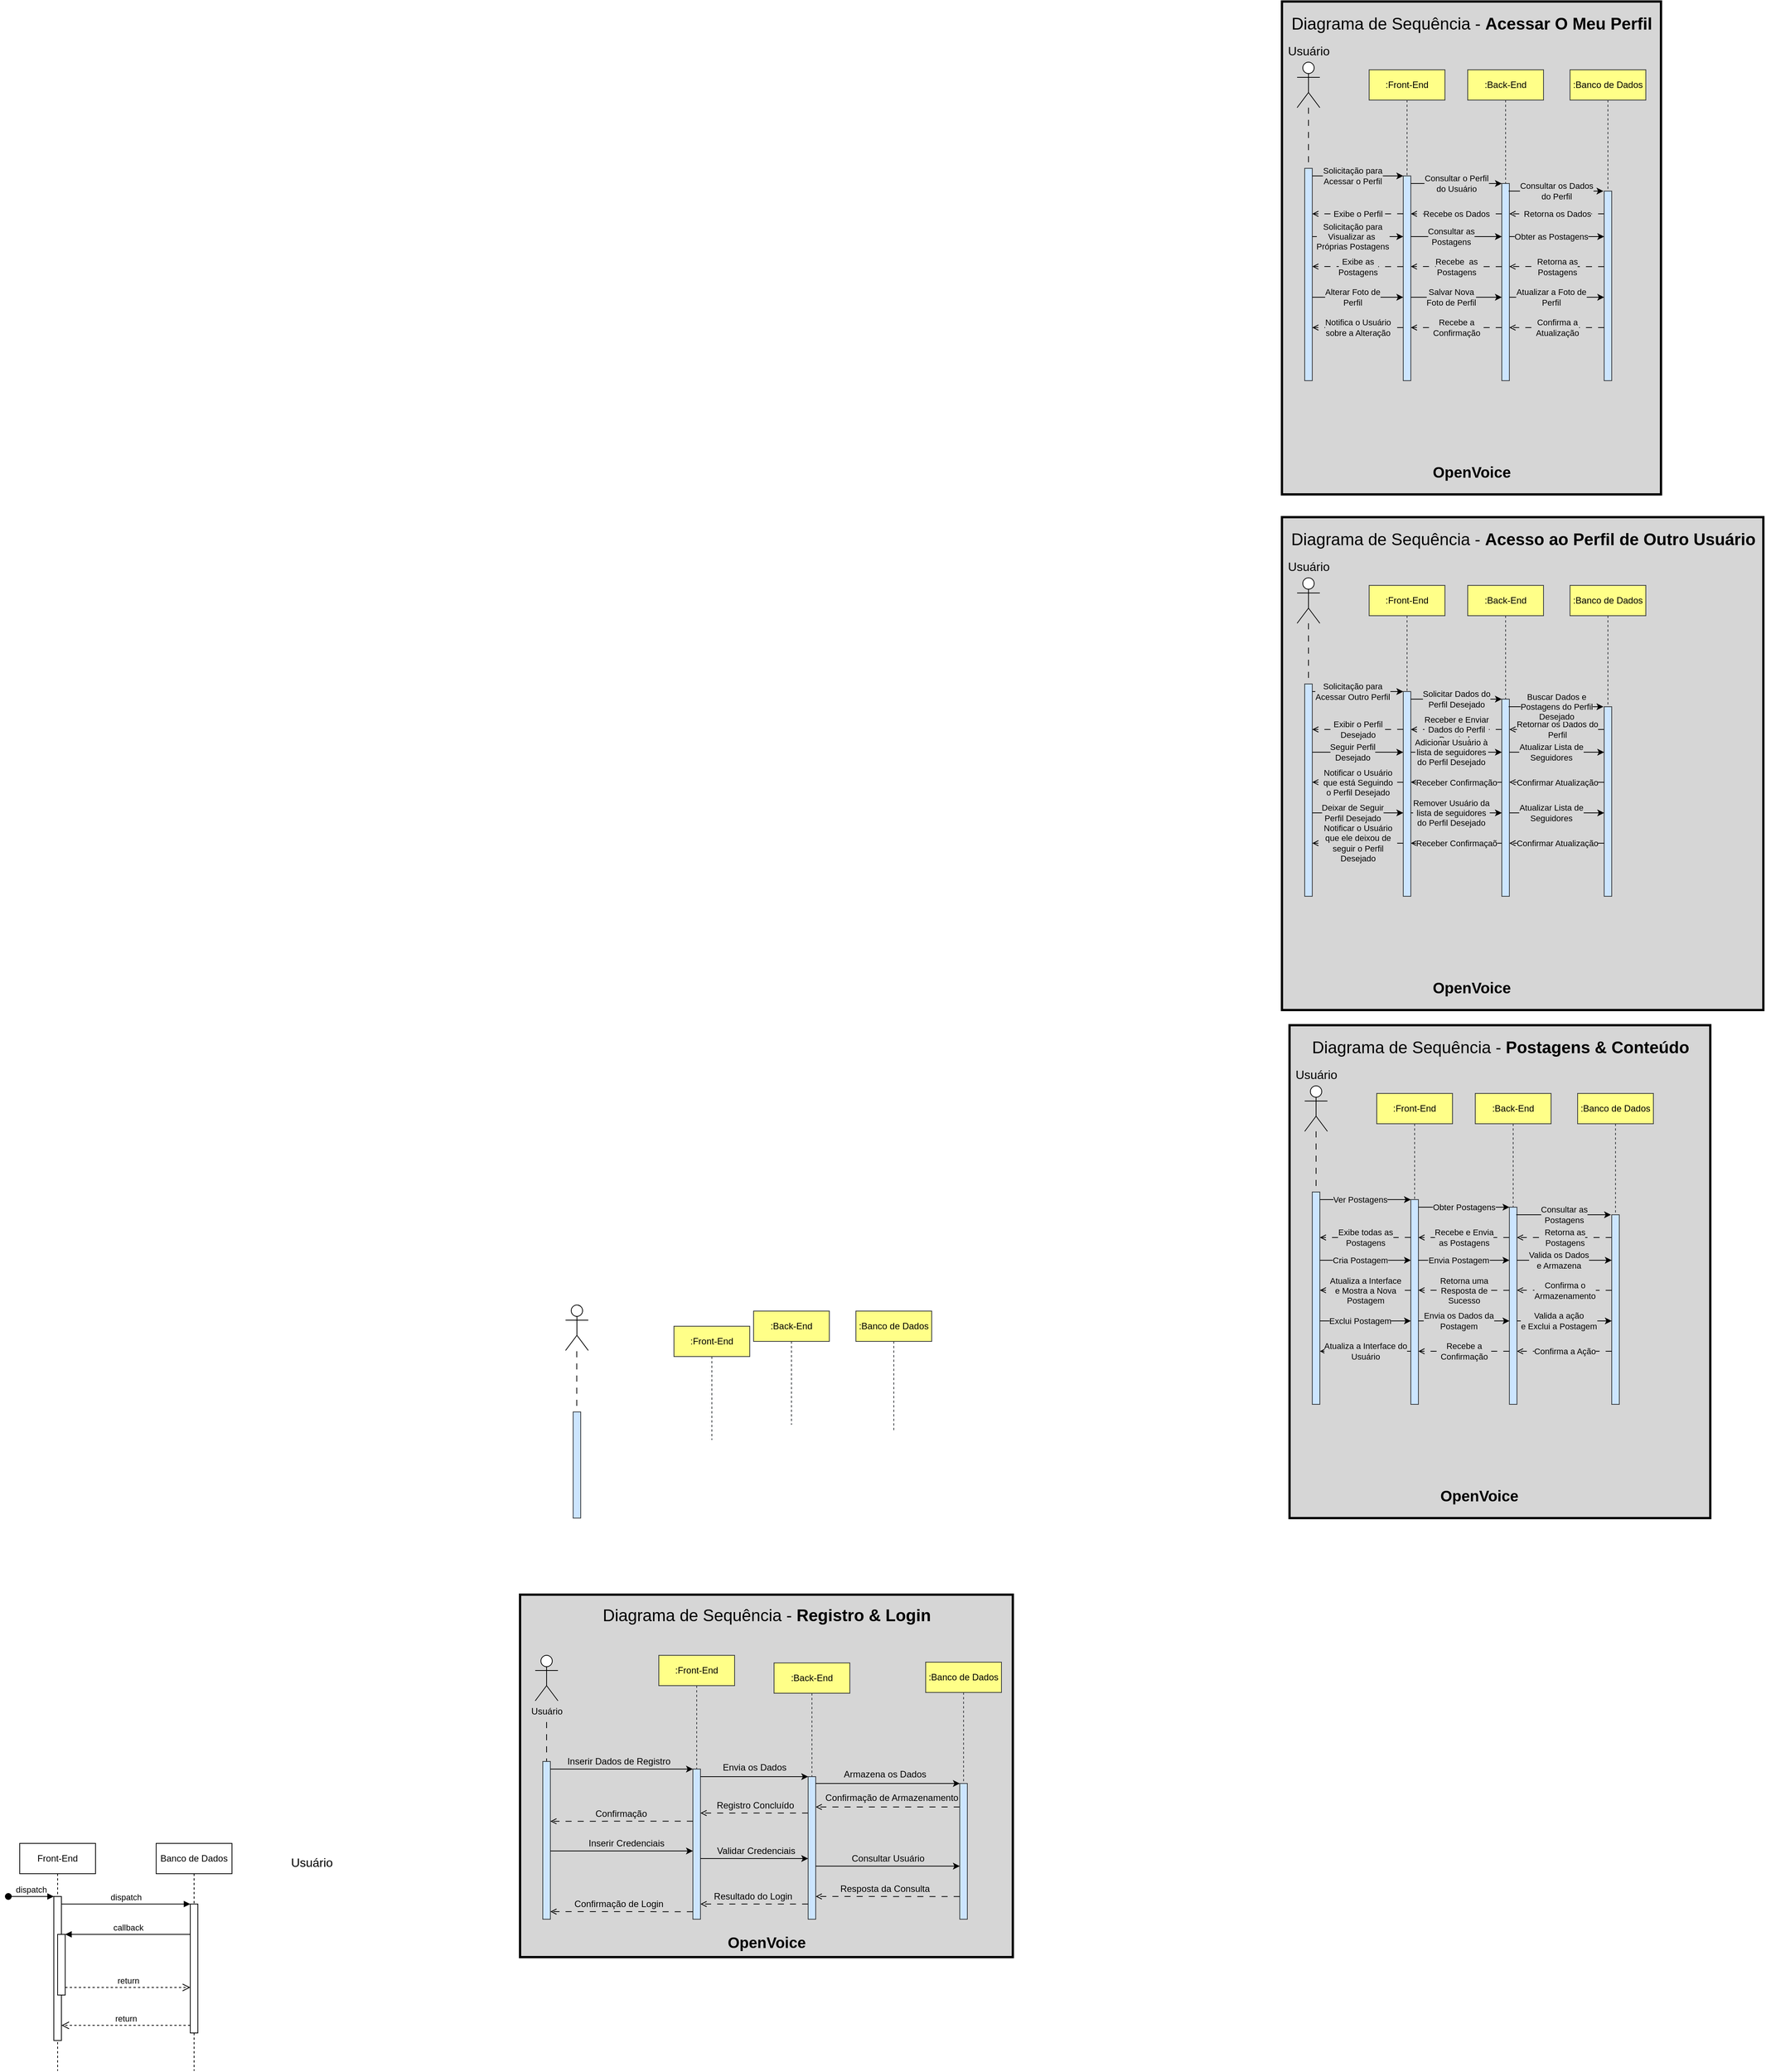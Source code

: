 <mxfile version="24.8.6">
  <diagram name="Page-1" id="2YBvvXClWsGukQMizWep">
    <mxGraphModel dx="1188" dy="3940" grid="1" gridSize="10" guides="1" tooltips="1" connect="1" arrows="1" fold="1" page="1" pageScale="1" pageWidth="850" pageHeight="1100" math="0" shadow="0">
      <root>
        <mxCell id="0" />
        <mxCell id="1" parent="0" />
        <mxCell id="aM9ryv3xv72pqoxQDRHE-1" value="Front-End" style="shape=umlLifeline;perimeter=lifelinePerimeter;whiteSpace=wrap;html=1;container=0;dropTarget=0;collapsible=0;recursiveResize=0;outlineConnect=0;portConstraint=eastwest;newEdgeStyle={&quot;edgeStyle&quot;:&quot;elbowEdgeStyle&quot;,&quot;elbow&quot;:&quot;vertical&quot;,&quot;curved&quot;:0,&quot;rounded&quot;:0};" parent="1" vertex="1">
          <mxGeometry x="40" y="40" width="100" height="300" as="geometry" />
        </mxCell>
        <mxCell id="aM9ryv3xv72pqoxQDRHE-2" value="" style="html=1;points=[];perimeter=orthogonalPerimeter;outlineConnect=0;targetShapes=umlLifeline;portConstraint=eastwest;newEdgeStyle={&quot;edgeStyle&quot;:&quot;elbowEdgeStyle&quot;,&quot;elbow&quot;:&quot;vertical&quot;,&quot;curved&quot;:0,&quot;rounded&quot;:0};" parent="aM9ryv3xv72pqoxQDRHE-1" vertex="1">
          <mxGeometry x="45" y="70" width="10" height="190" as="geometry" />
        </mxCell>
        <mxCell id="aM9ryv3xv72pqoxQDRHE-3" value="dispatch" style="html=1;verticalAlign=bottom;startArrow=oval;endArrow=block;startSize=8;edgeStyle=elbowEdgeStyle;elbow=vertical;curved=0;rounded=0;" parent="aM9ryv3xv72pqoxQDRHE-1" target="aM9ryv3xv72pqoxQDRHE-2" edge="1">
          <mxGeometry relative="1" as="geometry">
            <mxPoint x="-15" y="70" as="sourcePoint" />
          </mxGeometry>
        </mxCell>
        <mxCell id="aM9ryv3xv72pqoxQDRHE-4" value="" style="html=1;points=[];perimeter=orthogonalPerimeter;outlineConnect=0;targetShapes=umlLifeline;portConstraint=eastwest;newEdgeStyle={&quot;edgeStyle&quot;:&quot;elbowEdgeStyle&quot;,&quot;elbow&quot;:&quot;vertical&quot;,&quot;curved&quot;:0,&quot;rounded&quot;:0};" parent="aM9ryv3xv72pqoxQDRHE-1" vertex="1">
          <mxGeometry x="50" y="120" width="10" height="80" as="geometry" />
        </mxCell>
        <mxCell id="aM9ryv3xv72pqoxQDRHE-5" value="Banco de Dados" style="shape=umlLifeline;perimeter=lifelinePerimeter;whiteSpace=wrap;html=1;container=0;dropTarget=0;collapsible=0;recursiveResize=0;outlineConnect=0;portConstraint=eastwest;newEdgeStyle={&quot;edgeStyle&quot;:&quot;elbowEdgeStyle&quot;,&quot;elbow&quot;:&quot;vertical&quot;,&quot;curved&quot;:0,&quot;rounded&quot;:0};" parent="1" vertex="1">
          <mxGeometry x="220" y="40" width="100" height="300" as="geometry" />
        </mxCell>
        <mxCell id="aM9ryv3xv72pqoxQDRHE-6" value="" style="html=1;points=[];perimeter=orthogonalPerimeter;outlineConnect=0;targetShapes=umlLifeline;portConstraint=eastwest;newEdgeStyle={&quot;edgeStyle&quot;:&quot;elbowEdgeStyle&quot;,&quot;elbow&quot;:&quot;vertical&quot;,&quot;curved&quot;:0,&quot;rounded&quot;:0};" parent="aM9ryv3xv72pqoxQDRHE-5" vertex="1">
          <mxGeometry x="45" y="80" width="10" height="170" as="geometry" />
        </mxCell>
        <mxCell id="aM9ryv3xv72pqoxQDRHE-7" value="dispatch" style="html=1;verticalAlign=bottom;endArrow=block;edgeStyle=elbowEdgeStyle;elbow=vertical;curved=0;rounded=0;" parent="1" source="aM9ryv3xv72pqoxQDRHE-2" target="aM9ryv3xv72pqoxQDRHE-6" edge="1">
          <mxGeometry relative="1" as="geometry">
            <mxPoint x="195" y="130" as="sourcePoint" />
            <Array as="points">
              <mxPoint x="180" y="120" />
            </Array>
          </mxGeometry>
        </mxCell>
        <mxCell id="aM9ryv3xv72pqoxQDRHE-8" value="return" style="html=1;verticalAlign=bottom;endArrow=open;dashed=1;endSize=8;edgeStyle=elbowEdgeStyle;elbow=vertical;curved=0;rounded=0;" parent="1" source="aM9ryv3xv72pqoxQDRHE-6" target="aM9ryv3xv72pqoxQDRHE-2" edge="1">
          <mxGeometry relative="1" as="geometry">
            <mxPoint x="195" y="205" as="targetPoint" />
            <Array as="points">
              <mxPoint x="190" y="280" />
            </Array>
          </mxGeometry>
        </mxCell>
        <mxCell id="aM9ryv3xv72pqoxQDRHE-9" value="callback" style="html=1;verticalAlign=bottom;endArrow=block;edgeStyle=elbowEdgeStyle;elbow=vertical;curved=0;rounded=0;" parent="1" source="aM9ryv3xv72pqoxQDRHE-6" target="aM9ryv3xv72pqoxQDRHE-4" edge="1">
          <mxGeometry relative="1" as="geometry">
            <mxPoint x="175" y="160" as="sourcePoint" />
            <Array as="points">
              <mxPoint x="190" y="160" />
            </Array>
          </mxGeometry>
        </mxCell>
        <mxCell id="aM9ryv3xv72pqoxQDRHE-10" value="return" style="html=1;verticalAlign=bottom;endArrow=open;dashed=1;endSize=8;edgeStyle=elbowEdgeStyle;elbow=vertical;curved=0;rounded=0;" parent="1" source="aM9ryv3xv72pqoxQDRHE-4" target="aM9ryv3xv72pqoxQDRHE-6" edge="1">
          <mxGeometry relative="1" as="geometry">
            <mxPoint x="175" y="235" as="targetPoint" />
            <Array as="points">
              <mxPoint x="180" y="230" />
            </Array>
          </mxGeometry>
        </mxCell>
        <mxCell id="yEwb-wUfJ6K_Wa4CBT-_-1" value="" style="shape=umlActor;verticalLabelPosition=bottom;verticalAlign=top;html=1;outlineConnect=0;" parent="1" vertex="1">
          <mxGeometry x="760" y="-670" width="30" height="60" as="geometry" />
        </mxCell>
        <mxCell id="yEwb-wUfJ6K_Wa4CBT-_-2" value="" style="html=1;points=[];perimeter=orthogonalPerimeter;outlineConnect=0;targetShapes=umlLifeline;portConstraint=eastwest;newEdgeStyle={&quot;edgeStyle&quot;:&quot;elbowEdgeStyle&quot;,&quot;elbow&quot;:&quot;vertical&quot;,&quot;curved&quot;:0,&quot;rounded&quot;:0};fillColor=#cce5ff;strokeColor=#36393d;" parent="1" vertex="1">
          <mxGeometry x="770" y="-529" width="10" height="140" as="geometry" />
        </mxCell>
        <mxCell id="yEwb-wUfJ6K_Wa4CBT-_-3" value=":Front-End" style="shape=umlLifeline;perimeter=lifelinePerimeter;whiteSpace=wrap;html=1;container=0;dropTarget=0;collapsible=0;recursiveResize=0;outlineConnect=0;portConstraint=eastwest;newEdgeStyle={&quot;edgeStyle&quot;:&quot;elbowEdgeStyle&quot;,&quot;elbow&quot;:&quot;vertical&quot;,&quot;curved&quot;:0,&quot;rounded&quot;:0};movable=1;resizable=1;rotatable=1;deletable=1;editable=1;locked=0;connectable=1;fillColor=#ffff88;strokeColor=#36393d;" parent="1" vertex="1">
          <mxGeometry x="903" y="-642" width="100" height="150" as="geometry" />
        </mxCell>
        <mxCell id="yEwb-wUfJ6K_Wa4CBT-_-4" value=":Banco de Dados" style="shape=umlLifeline;perimeter=lifelinePerimeter;whiteSpace=wrap;html=1;container=0;dropTarget=0;collapsible=0;recursiveResize=0;outlineConnect=0;portConstraint=eastwest;newEdgeStyle={&quot;edgeStyle&quot;:&quot;elbowEdgeStyle&quot;,&quot;elbow&quot;:&quot;vertical&quot;,&quot;curved&quot;:0,&quot;rounded&quot;:0};movable=1;resizable=1;rotatable=1;deletable=1;editable=1;locked=0;connectable=1;fillColor=#ffff88;strokeColor=#36393d;" parent="1" vertex="1">
          <mxGeometry x="1143" y="-662" width="100" height="160" as="geometry" />
        </mxCell>
        <mxCell id="yEwb-wUfJ6K_Wa4CBT-_-5" value=":Back-End" style="shape=umlLifeline;perimeter=lifelinePerimeter;whiteSpace=wrap;html=1;container=0;dropTarget=0;collapsible=0;recursiveResize=0;outlineConnect=0;portConstraint=eastwest;newEdgeStyle={&quot;edgeStyle&quot;:&quot;elbowEdgeStyle&quot;,&quot;elbow&quot;:&quot;vertical&quot;,&quot;curved&quot;:0,&quot;rounded&quot;:0};movable=1;resizable=1;rotatable=1;deletable=1;editable=1;locked=0;connectable=1;fillColor=#ffff88;strokeColor=#36393d;" parent="1" vertex="1">
          <mxGeometry x="1008" y="-662" width="100" height="150" as="geometry" />
        </mxCell>
        <mxCell id="yEwb-wUfJ6K_Wa4CBT-_-6" value="&lt;font style=&quot;font-size: 16px;&quot;&gt;Usuário&lt;/font&gt;" style="text;html=1;align=center;verticalAlign=middle;resizable=0;points=[];autosize=1;strokeColor=none;fillColor=none;" parent="1" vertex="1">
          <mxGeometry x="385" y="50" width="80" height="30" as="geometry" />
        </mxCell>
        <mxCell id="yEwb-wUfJ6K_Wa4CBT-_-8" style="edgeStyle=orthogonalEdgeStyle;rounded=0;orthogonalLoop=1;jettySize=auto;html=1;dashed=1;dashPattern=8 8;endArrow=none;endFill=0;" parent="1" edge="1">
          <mxGeometry relative="1" as="geometry">
            <mxPoint x="774.79" y="-529" as="targetPoint" />
            <mxPoint x="774.79" y="-609" as="sourcePoint" />
          </mxGeometry>
        </mxCell>
        <mxCell id="dKMNJ_XkyidfndqTgt69-2" value="" style="group" parent="1" vertex="1" connectable="0">
          <mxGeometry x="1700" y="-2389" width="505" height="650" as="geometry" />
        </mxCell>
        <mxCell id="yEwb-wUfJ6K_Wa4CBT-_-12" value="" style="rounded=0;whiteSpace=wrap;html=1;font-weight:bold;strokeWidth=3;perimeterSpacing=0;fillColor=#D6D6D6;fillStyle=solid;container=0;" parent="dKMNJ_XkyidfndqTgt69-2" vertex="1">
          <mxGeometry x="5" width="500" height="650" as="geometry" />
        </mxCell>
        <mxCell id="yEwb-wUfJ6K_Wa4CBT-_-13" style="edgeStyle=orthogonalEdgeStyle;rounded=0;orthogonalLoop=1;jettySize=auto;html=1;dashed=1;dashPattern=8 8;endArrow=none;endFill=0;" parent="dKMNJ_XkyidfndqTgt69-2" source="yEwb-wUfJ6K_Wa4CBT-_-14" edge="1">
          <mxGeometry relative="1" as="geometry">
            <mxPoint x="40" y="220" as="targetPoint" />
          </mxGeometry>
        </mxCell>
        <mxCell id="yEwb-wUfJ6K_Wa4CBT-_-14" value="" style="shape=umlActor;verticalLabelPosition=bottom;verticalAlign=top;html=1;outlineConnect=0;container=0;" parent="dKMNJ_XkyidfndqTgt69-2" vertex="1">
          <mxGeometry x="25" y="80" width="30" height="60" as="geometry" />
        </mxCell>
        <mxCell id="yEwb-wUfJ6K_Wa4CBT-_-15" value=":Front-End" style="shape=umlLifeline;perimeter=lifelinePerimeter;whiteSpace=wrap;html=1;container=0;dropTarget=0;collapsible=0;recursiveResize=0;outlineConnect=0;portConstraint=eastwest;newEdgeStyle={&quot;edgeStyle&quot;:&quot;elbowEdgeStyle&quot;,&quot;elbow&quot;:&quot;vertical&quot;,&quot;curved&quot;:0,&quot;rounded&quot;:0};movable=1;resizable=1;rotatable=1;deletable=1;editable=1;locked=0;connectable=1;fillColor=#ffff88;strokeColor=#36393d;" parent="dKMNJ_XkyidfndqTgt69-2" vertex="1">
          <mxGeometry x="120" y="90" width="100" height="150" as="geometry" />
        </mxCell>
        <mxCell id="yEwb-wUfJ6K_Wa4CBT-_-16" value=":Banco de Dados" style="shape=umlLifeline;perimeter=lifelinePerimeter;whiteSpace=wrap;html=1;container=0;dropTarget=0;collapsible=0;recursiveResize=0;outlineConnect=0;portConstraint=eastwest;newEdgeStyle={&quot;edgeStyle&quot;:&quot;elbowEdgeStyle&quot;,&quot;elbow&quot;:&quot;vertical&quot;,&quot;curved&quot;:0,&quot;rounded&quot;:0};movable=1;resizable=1;rotatable=1;deletable=1;editable=1;locked=0;connectable=1;fillColor=#ffff88;strokeColor=#36393d;" parent="dKMNJ_XkyidfndqTgt69-2" vertex="1">
          <mxGeometry x="385" y="90" width="100" height="160" as="geometry" />
        </mxCell>
        <mxCell id="yEwb-wUfJ6K_Wa4CBT-_-17" value=":Back-End" style="shape=umlLifeline;perimeter=lifelinePerimeter;whiteSpace=wrap;html=1;container=0;dropTarget=0;collapsible=0;recursiveResize=0;outlineConnect=0;portConstraint=eastwest;newEdgeStyle={&quot;edgeStyle&quot;:&quot;elbowEdgeStyle&quot;,&quot;elbow&quot;:&quot;vertical&quot;,&quot;curved&quot;:0,&quot;rounded&quot;:0};movable=1;resizable=1;rotatable=1;deletable=1;editable=1;locked=0;connectable=1;fillColor=#ffff88;strokeColor=#36393d;" parent="dKMNJ_XkyidfndqTgt69-2" vertex="1">
          <mxGeometry x="250" y="90" width="100" height="150" as="geometry" />
        </mxCell>
        <mxCell id="yEwb-wUfJ6K_Wa4CBT-_-18" value="" style="html=1;points=[];perimeter=orthogonalPerimeter;outlineConnect=0;targetShapes=umlLifeline;portConstraint=eastwest;newEdgeStyle={&quot;edgeStyle&quot;:&quot;elbowEdgeStyle&quot;,&quot;elbow&quot;:&quot;vertical&quot;,&quot;curved&quot;:0,&quot;rounded&quot;:0};fillColor=#cce5ff;strokeColor=#36393d;container=0;" parent="dKMNJ_XkyidfndqTgt69-2" vertex="1">
          <mxGeometry x="35" y="220" width="10" height="280" as="geometry" />
        </mxCell>
        <mxCell id="yEwb-wUfJ6K_Wa4CBT-_-19" value="" style="html=1;points=[];perimeter=orthogonalPerimeter;outlineConnect=0;targetShapes=umlLifeline;portConstraint=eastwest;newEdgeStyle={&quot;edgeStyle&quot;:&quot;elbowEdgeStyle&quot;,&quot;elbow&quot;:&quot;vertical&quot;,&quot;curved&quot;:0,&quot;rounded&quot;:0};fillColor=#cce5ff;strokeColor=#36393d;container=0;" parent="dKMNJ_XkyidfndqTgt69-2" vertex="1">
          <mxGeometry x="165" y="230" width="10" height="270" as="geometry" />
        </mxCell>
        <mxCell id="yEwb-wUfJ6K_Wa4CBT-_-20" value="" style="endArrow=classic;html=1;rounded=0;" parent="dKMNJ_XkyidfndqTgt69-2" target="yEwb-wUfJ6K_Wa4CBT-_-19" edge="1">
          <mxGeometry width="50" height="50" relative="1" as="geometry">
            <mxPoint x="45" y="230" as="sourcePoint" />
            <mxPoint x="165" y="240" as="targetPoint" />
            <Array as="points">
              <mxPoint x="105" y="230" />
            </Array>
          </mxGeometry>
        </mxCell>
        <mxCell id="yEwb-wUfJ6K_Wa4CBT-_-21" value="Solicitação para&lt;div&gt;Acessar o Perfil&lt;/div&gt;" style="edgeLabel;html=1;align=center;verticalAlign=middle;resizable=0;points=[];labelBackgroundColor=#d6d6d6;container=0;" parent="yEwb-wUfJ6K_Wa4CBT-_-20" vertex="1" connectable="0">
          <mxGeometry x="-0.121" relative="1" as="geometry">
            <mxPoint as="offset" />
          </mxGeometry>
        </mxCell>
        <mxCell id="yEwb-wUfJ6K_Wa4CBT-_-22" value="Recebe os Dados" style="edgeStyle=elbowEdgeStyle;rounded=0;orthogonalLoop=1;jettySize=auto;html=1;elbow=vertical;curved=0;dashed=1;dashPattern=8 8;endArrow=open;endFill=0;labelBackgroundColor=#d6d6d6;" parent="dKMNJ_XkyidfndqTgt69-2" edge="1">
          <mxGeometry relative="1" as="geometry">
            <mxPoint x="295" y="279.996" as="sourcePoint" />
            <mxPoint x="175" y="279.996" as="targetPoint" />
            <mxPoint as="offset" />
          </mxGeometry>
        </mxCell>
        <mxCell id="yEwb-wUfJ6K_Wa4CBT-_-23" value="" style="html=1;points=[];perimeter=orthogonalPerimeter;outlineConnect=0;targetShapes=umlLifeline;portConstraint=eastwest;newEdgeStyle={&quot;edgeStyle&quot;:&quot;elbowEdgeStyle&quot;,&quot;elbow&quot;:&quot;vertical&quot;,&quot;curved&quot;:0,&quot;rounded&quot;:0};fillColor=#cce5ff;strokeColor=#36393d;container=0;" parent="dKMNJ_XkyidfndqTgt69-2" vertex="1">
          <mxGeometry x="295" y="240" width="10" height="260" as="geometry" />
        </mxCell>
        <mxCell id="yEwb-wUfJ6K_Wa4CBT-_-24" value="Consultar o Perfil&lt;div&gt;do Usuário&lt;/div&gt;" style="endArrow=classic;html=1;rounded=0;labelBackgroundColor=#d6d6d6;" parent="dKMNJ_XkyidfndqTgt69-2" edge="1">
          <mxGeometry width="50" height="50" relative="1" as="geometry">
            <mxPoint x="175" y="240" as="sourcePoint" />
            <mxPoint x="295" y="240" as="targetPoint" />
            <Array as="points">
              <mxPoint x="235" y="240" />
            </Array>
          </mxGeometry>
        </mxCell>
        <mxCell id="yEwb-wUfJ6K_Wa4CBT-_-25" value="Retorna os Dados" style="edgeStyle=elbowEdgeStyle;rounded=0;orthogonalLoop=1;jettySize=auto;html=1;elbow=vertical;curved=0;dashed=1;dashPattern=8 8;endArrow=open;endFill=0;labelBackgroundColor=#d6d6d6;" parent="dKMNJ_XkyidfndqTgt69-2" edge="1">
          <mxGeometry relative="1" as="geometry">
            <mxPoint x="305" y="279.997" as="targetPoint" />
            <mxPoint x="430" y="279.997" as="sourcePoint" />
          </mxGeometry>
        </mxCell>
        <mxCell id="yEwb-wUfJ6K_Wa4CBT-_-26" value="" style="html=1;points=[];perimeter=orthogonalPerimeter;outlineConnect=0;targetShapes=umlLifeline;portConstraint=eastwest;newEdgeStyle={&quot;edgeStyle&quot;:&quot;elbowEdgeStyle&quot;,&quot;elbow&quot;:&quot;vertical&quot;,&quot;curved&quot;:0,&quot;rounded&quot;:0};fillColor=#cce5ff;strokeColor=#36393d;container=0;" parent="dKMNJ_XkyidfndqTgt69-2" vertex="1">
          <mxGeometry x="430" y="250" width="10" height="250" as="geometry" />
        </mxCell>
        <mxCell id="yEwb-wUfJ6K_Wa4CBT-_-27" value="Consultar os Dados&lt;div&gt;do Perfil&lt;/div&gt;" style="endArrow=classic;html=1;rounded=0;labelBackgroundColor=#d6d6d6;" parent="dKMNJ_XkyidfndqTgt69-2" edge="1">
          <mxGeometry width="50" height="50" relative="1" as="geometry">
            <mxPoint x="304" y="250" as="sourcePoint" />
            <mxPoint x="429" y="250.0" as="targetPoint" />
            <Array as="points">
              <mxPoint x="359.5" y="250" />
            </Array>
          </mxGeometry>
        </mxCell>
        <mxCell id="yEwb-wUfJ6K_Wa4CBT-_-28" value="Exibe o Perfil" style="edgeStyle=elbowEdgeStyle;rounded=0;orthogonalLoop=1;jettySize=auto;html=1;elbow=vertical;curved=0;dashed=1;dashPattern=8 8;endArrow=open;endFill=0;labelBackgroundColor=#d6d6d6;" parent="dKMNJ_XkyidfndqTgt69-2" edge="1">
          <mxGeometry relative="1" as="geometry">
            <mxPoint x="165" y="279.93" as="sourcePoint" />
            <mxPoint x="45" y="279.93" as="targetPoint" />
            <mxPoint as="offset" />
          </mxGeometry>
        </mxCell>
        <mxCell id="yEwb-wUfJ6K_Wa4CBT-_-29" value="" style="endArrow=classic;html=1;rounded=0;" parent="dKMNJ_XkyidfndqTgt69-2" edge="1">
          <mxGeometry width="50" height="50" relative="1" as="geometry">
            <mxPoint x="45" y="310" as="sourcePoint" />
            <mxPoint x="165" y="310" as="targetPoint" />
            <Array as="points">
              <mxPoint x="105" y="310" />
            </Array>
          </mxGeometry>
        </mxCell>
        <mxCell id="yEwb-wUfJ6K_Wa4CBT-_-30" value="Solicitação para&lt;div&gt;Visualizar as&amp;nbsp;&lt;/div&gt;&lt;div&gt;Próprias Postagens&lt;/div&gt;" style="edgeLabel;html=1;align=center;verticalAlign=middle;resizable=0;points=[];labelBackgroundColor=#d6d6d6;container=0;" parent="yEwb-wUfJ6K_Wa4CBT-_-29" vertex="1" connectable="0">
          <mxGeometry x="-0.121" relative="1" as="geometry">
            <mxPoint as="offset" />
          </mxGeometry>
        </mxCell>
        <mxCell id="yEwb-wUfJ6K_Wa4CBT-_-31" value="" style="endArrow=classic;html=1;rounded=0;" parent="dKMNJ_XkyidfndqTgt69-2" edge="1">
          <mxGeometry width="50" height="50" relative="1" as="geometry">
            <mxPoint x="175" y="310" as="sourcePoint" />
            <mxPoint x="295" y="310" as="targetPoint" />
            <Array as="points">
              <mxPoint x="235" y="310" />
            </Array>
          </mxGeometry>
        </mxCell>
        <mxCell id="yEwb-wUfJ6K_Wa4CBT-_-32" value="Consultar as&lt;div&gt;Postagens&lt;/div&gt;" style="edgeLabel;html=1;align=center;verticalAlign=middle;resizable=0;points=[];labelBackgroundColor=#d6d6d6;container=0;" parent="yEwb-wUfJ6K_Wa4CBT-_-31" vertex="1" connectable="0">
          <mxGeometry x="-0.121" relative="1" as="geometry">
            <mxPoint as="offset" />
          </mxGeometry>
        </mxCell>
        <mxCell id="yEwb-wUfJ6K_Wa4CBT-_-33" value="" style="endArrow=classic;html=1;rounded=0;" parent="dKMNJ_XkyidfndqTgt69-2" edge="1">
          <mxGeometry width="50" height="50" relative="1" as="geometry">
            <mxPoint x="305" y="310" as="sourcePoint" />
            <mxPoint x="430" y="310.0" as="targetPoint" />
            <Array as="points">
              <mxPoint x="365" y="310" />
            </Array>
          </mxGeometry>
        </mxCell>
        <mxCell id="yEwb-wUfJ6K_Wa4CBT-_-34" value="Obter as Postagens" style="edgeLabel;html=1;align=center;verticalAlign=middle;resizable=0;points=[];labelBackgroundColor=#d6d6d6;container=0;" parent="yEwb-wUfJ6K_Wa4CBT-_-33" vertex="1" connectable="0">
          <mxGeometry x="-0.121" relative="1" as="geometry">
            <mxPoint as="offset" />
          </mxGeometry>
        </mxCell>
        <mxCell id="yEwb-wUfJ6K_Wa4CBT-_-35" value="Retorna as&lt;div&gt;Postagens&lt;/div&gt;" style="edgeStyle=elbowEdgeStyle;rounded=0;orthogonalLoop=1;jettySize=auto;html=1;elbow=vertical;curved=0;dashed=1;dashPattern=8 8;endArrow=open;endFill=0;labelBackgroundColor=#d6d6d6;" parent="dKMNJ_XkyidfndqTgt69-2" edge="1">
          <mxGeometry relative="1" as="geometry">
            <mxPoint x="305" y="349.657" as="targetPoint" />
            <mxPoint x="430" y="349.657" as="sourcePoint" />
          </mxGeometry>
        </mxCell>
        <mxCell id="yEwb-wUfJ6K_Wa4CBT-_-36" value="Recebe&amp;nbsp; as&lt;div&gt;Postagens&lt;/div&gt;" style="edgeStyle=elbowEdgeStyle;rounded=0;orthogonalLoop=1;jettySize=auto;html=1;elbow=vertical;curved=0;dashed=1;dashPattern=8 8;endArrow=open;endFill=0;labelBackgroundColor=#d6d6d6;" parent="dKMNJ_XkyidfndqTgt69-2" edge="1">
          <mxGeometry relative="1" as="geometry">
            <mxPoint x="295" y="349.656" as="sourcePoint" />
            <mxPoint x="175" y="349.656" as="targetPoint" />
            <mxPoint as="offset" />
          </mxGeometry>
        </mxCell>
        <mxCell id="yEwb-wUfJ6K_Wa4CBT-_-37" value="Exibe as&lt;div&gt;Postagens&lt;/div&gt;" style="edgeStyle=elbowEdgeStyle;rounded=0;orthogonalLoop=1;jettySize=auto;html=1;elbow=vertical;curved=0;dashed=1;dashPattern=8 8;endArrow=open;endFill=0;labelBackgroundColor=#d6d6d6;" parent="dKMNJ_XkyidfndqTgt69-2" edge="1">
          <mxGeometry relative="1" as="geometry">
            <mxPoint x="165" y="349.66" as="sourcePoint" />
            <mxPoint x="45" y="349.66" as="targetPoint" />
            <mxPoint as="offset" />
          </mxGeometry>
        </mxCell>
        <mxCell id="yEwb-wUfJ6K_Wa4CBT-_-38" value="&lt;font style=&quot;font-size: 22px;&quot;&gt;Diagrama de Sequência - &lt;b&gt;Acessar O Meu Perfil&lt;br&gt;&lt;/b&gt;&lt;/font&gt;" style="text;html=1;align=center;verticalAlign=middle;resizable=0;points=[];autosize=1;strokeColor=none;fillColor=none;container=0;" parent="dKMNJ_XkyidfndqTgt69-2" vertex="1">
          <mxGeometry x="5" y="10" width="500" height="40" as="geometry" />
        </mxCell>
        <mxCell id="yEwb-wUfJ6K_Wa4CBT-_-39" value="&lt;font style=&quot;font-size: 20px;&quot;&gt;&lt;b&gt;OpenVoice&lt;/b&gt;&lt;/font&gt;" style="text;html=1;align=center;verticalAlign=middle;resizable=0;points=[];autosize=1;strokeColor=none;fillColor=none;container=0;" parent="dKMNJ_XkyidfndqTgt69-2" vertex="1">
          <mxGeometry x="190" y="600" width="130" height="40" as="geometry" />
        </mxCell>
        <mxCell id="yEwb-wUfJ6K_Wa4CBT-_-40" value="&lt;font style=&quot;font-size: 16px;&quot;&gt;Usuário&lt;/font&gt;" style="text;html=1;align=center;verticalAlign=middle;resizable=0;points=[];autosize=1;strokeColor=none;fillColor=none;container=0;" parent="dKMNJ_XkyidfndqTgt69-2" vertex="1">
          <mxGeometry y="50" width="80" height="30" as="geometry" />
        </mxCell>
        <mxCell id="yEwb-wUfJ6K_Wa4CBT-_-41" value="" style="endArrow=classic;html=1;rounded=0;" parent="dKMNJ_XkyidfndqTgt69-2" edge="1">
          <mxGeometry width="50" height="50" relative="1" as="geometry">
            <mxPoint x="45" y="390" as="sourcePoint" />
            <mxPoint x="165" y="390" as="targetPoint" />
            <Array as="points">
              <mxPoint x="105" y="390" />
            </Array>
          </mxGeometry>
        </mxCell>
        <mxCell id="yEwb-wUfJ6K_Wa4CBT-_-42" value="Alterar Foto de&lt;div&gt;Perfil&lt;/div&gt;" style="edgeLabel;html=1;align=center;verticalAlign=middle;resizable=0;points=[];labelBackgroundColor=#d6d6d6;container=0;" parent="yEwb-wUfJ6K_Wa4CBT-_-41" vertex="1" connectable="0">
          <mxGeometry x="-0.121" relative="1" as="geometry">
            <mxPoint as="offset" />
          </mxGeometry>
        </mxCell>
        <mxCell id="yEwb-wUfJ6K_Wa4CBT-_-43" value="" style="endArrow=classic;html=1;rounded=0;" parent="dKMNJ_XkyidfndqTgt69-2" edge="1">
          <mxGeometry width="50" height="50" relative="1" as="geometry">
            <mxPoint x="175" y="390" as="sourcePoint" />
            <mxPoint x="295" y="390" as="targetPoint" />
            <Array as="points">
              <mxPoint x="235" y="390" />
            </Array>
          </mxGeometry>
        </mxCell>
        <mxCell id="yEwb-wUfJ6K_Wa4CBT-_-44" value="Salvar Nova&lt;div&gt;Foto de Perfil&lt;/div&gt;" style="edgeLabel;html=1;align=center;verticalAlign=middle;resizable=0;points=[];labelBackgroundColor=#d6d6d6;container=0;" parent="yEwb-wUfJ6K_Wa4CBT-_-43" vertex="1" connectable="0">
          <mxGeometry x="-0.121" relative="1" as="geometry">
            <mxPoint as="offset" />
          </mxGeometry>
        </mxCell>
        <mxCell id="yEwb-wUfJ6K_Wa4CBT-_-46" value="" style="endArrow=classic;html=1;rounded=0;" parent="dKMNJ_XkyidfndqTgt69-2" edge="1">
          <mxGeometry width="50" height="50" relative="1" as="geometry">
            <mxPoint x="305" y="390" as="sourcePoint" />
            <mxPoint x="430" y="390.0" as="targetPoint" />
            <Array as="points">
              <mxPoint x="365" y="390" />
            </Array>
          </mxGeometry>
        </mxCell>
        <mxCell id="yEwb-wUfJ6K_Wa4CBT-_-47" value="Atualizar a Foto de&lt;div&gt;Perfil&lt;/div&gt;" style="edgeLabel;html=1;align=center;verticalAlign=middle;resizable=0;points=[];labelBackgroundColor=#d6d6d6;container=0;" parent="yEwb-wUfJ6K_Wa4CBT-_-46" vertex="1" connectable="0">
          <mxGeometry x="-0.121" relative="1" as="geometry">
            <mxPoint as="offset" />
          </mxGeometry>
        </mxCell>
        <mxCell id="yEwb-wUfJ6K_Wa4CBT-_-48" value="Confirma a&lt;div&gt;Atualização&lt;/div&gt;" style="edgeStyle=elbowEdgeStyle;rounded=0;orthogonalLoop=1;jettySize=auto;html=1;elbow=vertical;curved=0;dashed=1;dashPattern=8 8;endArrow=open;endFill=0;labelBackgroundColor=#d6d6d6;" parent="dKMNJ_XkyidfndqTgt69-2" edge="1">
          <mxGeometry relative="1" as="geometry">
            <mxPoint x="305" y="429.997" as="targetPoint" />
            <mxPoint x="430" y="429.997" as="sourcePoint" />
          </mxGeometry>
        </mxCell>
        <mxCell id="yEwb-wUfJ6K_Wa4CBT-_-49" value="Recebe a&lt;div&gt;Confirmação&lt;/div&gt;" style="edgeStyle=elbowEdgeStyle;rounded=0;orthogonalLoop=1;jettySize=auto;html=1;elbow=vertical;curved=0;dashed=1;dashPattern=8 8;endArrow=open;endFill=0;labelBackgroundColor=#d6d6d6;" parent="dKMNJ_XkyidfndqTgt69-2" edge="1">
          <mxGeometry relative="1" as="geometry">
            <mxPoint x="295" y="429.996" as="sourcePoint" />
            <mxPoint x="175" y="429.996" as="targetPoint" />
            <mxPoint as="offset" />
          </mxGeometry>
        </mxCell>
        <mxCell id="yEwb-wUfJ6K_Wa4CBT-_-50" value="Notifica o Usuário&lt;div&gt;sobre a Alteração&lt;/div&gt;" style="edgeStyle=elbowEdgeStyle;rounded=0;orthogonalLoop=1;jettySize=auto;html=1;elbow=vertical;curved=0;dashed=1;dashPattern=8 8;endArrow=open;endFill=0;labelBackgroundColor=#d6d6d6;" parent="dKMNJ_XkyidfndqTgt69-2" edge="1">
          <mxGeometry relative="1" as="geometry">
            <mxPoint x="165" y="430" as="sourcePoint" />
            <mxPoint x="45" y="430" as="targetPoint" />
            <mxPoint as="offset" />
          </mxGeometry>
        </mxCell>
        <mxCell id="dKMNJ_XkyidfndqTgt69-4" value="" style="rounded=0;whiteSpace=wrap;html=1;font-weight:bold;strokeWidth=3;perimeterSpacing=0;fillColor=#D6D6D6;fillStyle=solid;container=0;" parent="1" vertex="1">
          <mxGeometry x="1705" y="-1709" width="635" height="650" as="geometry" />
        </mxCell>
        <mxCell id="dKMNJ_XkyidfndqTgt69-5" style="edgeStyle=orthogonalEdgeStyle;rounded=0;orthogonalLoop=1;jettySize=auto;html=1;dashed=1;dashPattern=8 8;endArrow=none;endFill=0;" parent="1" source="dKMNJ_XkyidfndqTgt69-6" edge="1">
          <mxGeometry relative="1" as="geometry">
            <mxPoint x="1740" y="-1489" as="targetPoint" />
          </mxGeometry>
        </mxCell>
        <mxCell id="dKMNJ_XkyidfndqTgt69-6" value="" style="shape=umlActor;verticalLabelPosition=bottom;verticalAlign=top;html=1;outlineConnect=0;container=0;" parent="1" vertex="1">
          <mxGeometry x="1725" y="-1629" width="30" height="60" as="geometry" />
        </mxCell>
        <mxCell id="dKMNJ_XkyidfndqTgt69-7" value=":Front-End" style="shape=umlLifeline;perimeter=lifelinePerimeter;whiteSpace=wrap;html=1;container=0;dropTarget=0;collapsible=0;recursiveResize=0;outlineConnect=0;portConstraint=eastwest;newEdgeStyle={&quot;edgeStyle&quot;:&quot;elbowEdgeStyle&quot;,&quot;elbow&quot;:&quot;vertical&quot;,&quot;curved&quot;:0,&quot;rounded&quot;:0};movable=1;resizable=1;rotatable=1;deletable=1;editable=1;locked=0;connectable=1;fillColor=#ffff88;strokeColor=#36393d;" parent="1" vertex="1">
          <mxGeometry x="1820" y="-1619" width="100" height="150" as="geometry" />
        </mxCell>
        <mxCell id="dKMNJ_XkyidfndqTgt69-8" value=":Banco de Dados" style="shape=umlLifeline;perimeter=lifelinePerimeter;whiteSpace=wrap;html=1;container=0;dropTarget=0;collapsible=0;recursiveResize=0;outlineConnect=0;portConstraint=eastwest;newEdgeStyle={&quot;edgeStyle&quot;:&quot;elbowEdgeStyle&quot;,&quot;elbow&quot;:&quot;vertical&quot;,&quot;curved&quot;:0,&quot;rounded&quot;:0};movable=1;resizable=1;rotatable=1;deletable=1;editable=1;locked=0;connectable=1;fillColor=#ffff88;strokeColor=#36393d;" parent="1" vertex="1">
          <mxGeometry x="2085" y="-1619" width="100" height="160" as="geometry" />
        </mxCell>
        <mxCell id="dKMNJ_XkyidfndqTgt69-9" value=":Back-End" style="shape=umlLifeline;perimeter=lifelinePerimeter;whiteSpace=wrap;html=1;container=0;dropTarget=0;collapsible=0;recursiveResize=0;outlineConnect=0;portConstraint=eastwest;newEdgeStyle={&quot;edgeStyle&quot;:&quot;elbowEdgeStyle&quot;,&quot;elbow&quot;:&quot;vertical&quot;,&quot;curved&quot;:0,&quot;rounded&quot;:0};movable=1;resizable=1;rotatable=1;deletable=1;editable=1;locked=0;connectable=1;fillColor=#ffff88;strokeColor=#36393d;" parent="1" vertex="1">
          <mxGeometry x="1950" y="-1619" width="100" height="150" as="geometry" />
        </mxCell>
        <mxCell id="dKMNJ_XkyidfndqTgt69-10" value="" style="html=1;points=[];perimeter=orthogonalPerimeter;outlineConnect=0;targetShapes=umlLifeline;portConstraint=eastwest;newEdgeStyle={&quot;edgeStyle&quot;:&quot;elbowEdgeStyle&quot;,&quot;elbow&quot;:&quot;vertical&quot;,&quot;curved&quot;:0,&quot;rounded&quot;:0};fillColor=#cce5ff;strokeColor=#36393d;container=0;" parent="1" vertex="1">
          <mxGeometry x="1735" y="-1489" width="10" height="280" as="geometry" />
        </mxCell>
        <mxCell id="dKMNJ_XkyidfndqTgt69-11" value="" style="html=1;points=[];perimeter=orthogonalPerimeter;outlineConnect=0;targetShapes=umlLifeline;portConstraint=eastwest;newEdgeStyle={&quot;edgeStyle&quot;:&quot;elbowEdgeStyle&quot;,&quot;elbow&quot;:&quot;vertical&quot;,&quot;curved&quot;:0,&quot;rounded&quot;:0};fillColor=#cce5ff;strokeColor=#36393d;container=0;" parent="1" vertex="1">
          <mxGeometry x="1865" y="-1479" width="10" height="270" as="geometry" />
        </mxCell>
        <mxCell id="dKMNJ_XkyidfndqTgt69-12" value="" style="endArrow=classic;html=1;rounded=0;" parent="1" target="dKMNJ_XkyidfndqTgt69-11" edge="1">
          <mxGeometry width="50" height="50" relative="1" as="geometry">
            <mxPoint x="1745" y="-1479" as="sourcePoint" />
            <mxPoint x="1865" y="-1469" as="targetPoint" />
            <Array as="points">
              <mxPoint x="1805" y="-1479" />
            </Array>
          </mxGeometry>
        </mxCell>
        <mxCell id="dKMNJ_XkyidfndqTgt69-13" value="Solicitação para&lt;div&gt;Acessar Outro Perfil&lt;/div&gt;" style="edgeLabel;html=1;align=center;verticalAlign=middle;resizable=0;points=[];labelBackgroundColor=#d6d6d6;container=0;" parent="dKMNJ_XkyidfndqTgt69-12" vertex="1" connectable="0">
          <mxGeometry x="-0.121" relative="1" as="geometry">
            <mxPoint as="offset" />
          </mxGeometry>
        </mxCell>
        <mxCell id="dKMNJ_XkyidfndqTgt69-14" value="Receber e Enviar&lt;div&gt;Dados do Perfil&lt;/div&gt;&lt;div&gt;Desejado&lt;/div&gt;" style="edgeStyle=elbowEdgeStyle;rounded=0;orthogonalLoop=1;jettySize=auto;html=1;elbow=vertical;curved=0;dashed=1;dashPattern=8 8;endArrow=open;endFill=0;labelBackgroundColor=#d6d6d6;" parent="1" edge="1">
          <mxGeometry relative="1" as="geometry">
            <mxPoint x="1995" y="-1429.004" as="sourcePoint" />
            <mxPoint x="1875" y="-1429.004" as="targetPoint" />
            <mxPoint as="offset" />
          </mxGeometry>
        </mxCell>
        <mxCell id="dKMNJ_XkyidfndqTgt69-15" value="" style="html=1;points=[];perimeter=orthogonalPerimeter;outlineConnect=0;targetShapes=umlLifeline;portConstraint=eastwest;newEdgeStyle={&quot;edgeStyle&quot;:&quot;elbowEdgeStyle&quot;,&quot;elbow&quot;:&quot;vertical&quot;,&quot;curved&quot;:0,&quot;rounded&quot;:0};fillColor=#cce5ff;strokeColor=#36393d;container=0;" parent="1" vertex="1">
          <mxGeometry x="1995" y="-1469" width="10" height="260" as="geometry" />
        </mxCell>
        <mxCell id="dKMNJ_XkyidfndqTgt69-16" value="Solicitar Dados do&lt;div&gt;Perfil Desejado&lt;/div&gt;" style="endArrow=classic;html=1;rounded=0;labelBackgroundColor=#d6d6d6;" parent="1" edge="1">
          <mxGeometry width="50" height="50" relative="1" as="geometry">
            <mxPoint x="1875" y="-1469" as="sourcePoint" />
            <mxPoint x="1995" y="-1469" as="targetPoint" />
            <Array as="points">
              <mxPoint x="1935" y="-1469" />
            </Array>
          </mxGeometry>
        </mxCell>
        <mxCell id="dKMNJ_XkyidfndqTgt69-17" value="Retornar os Dados do&lt;div&gt;Perfil&lt;/div&gt;" style="edgeStyle=elbowEdgeStyle;rounded=0;orthogonalLoop=1;jettySize=auto;html=1;elbow=vertical;curved=0;dashed=1;dashPattern=8 8;endArrow=open;endFill=0;labelBackgroundColor=#d6d6d6;" parent="1" edge="1">
          <mxGeometry relative="1" as="geometry">
            <mxPoint x="2005" y="-1429.003" as="targetPoint" />
            <mxPoint x="2130" y="-1429.003" as="sourcePoint" />
          </mxGeometry>
        </mxCell>
        <mxCell id="dKMNJ_XkyidfndqTgt69-18" value="" style="html=1;points=[];perimeter=orthogonalPerimeter;outlineConnect=0;targetShapes=umlLifeline;portConstraint=eastwest;newEdgeStyle={&quot;edgeStyle&quot;:&quot;elbowEdgeStyle&quot;,&quot;elbow&quot;:&quot;vertical&quot;,&quot;curved&quot;:0,&quot;rounded&quot;:0};fillColor=#cce5ff;strokeColor=#36393d;container=0;" parent="1" vertex="1">
          <mxGeometry x="2130" y="-1459" width="10" height="250" as="geometry" />
        </mxCell>
        <mxCell id="dKMNJ_XkyidfndqTgt69-19" value="Buscar Dados e&lt;div&gt;Postagens do Perfil&lt;/div&gt;&lt;div&gt;Desejado&lt;/div&gt;" style="endArrow=classic;html=1;rounded=0;labelBackgroundColor=#d6d6d6;" parent="1" edge="1">
          <mxGeometry width="50" height="50" relative="1" as="geometry">
            <mxPoint x="2004" y="-1459" as="sourcePoint" />
            <mxPoint x="2129" y="-1459" as="targetPoint" />
            <Array as="points">
              <mxPoint x="2059.5" y="-1459" />
            </Array>
          </mxGeometry>
        </mxCell>
        <mxCell id="dKMNJ_XkyidfndqTgt69-20" value="Exibir o Perfil&lt;div&gt;Desejado&lt;/div&gt;" style="edgeStyle=elbowEdgeStyle;rounded=0;orthogonalLoop=1;jettySize=auto;html=1;elbow=vertical;curved=0;dashed=1;dashPattern=8 8;endArrow=open;endFill=0;labelBackgroundColor=#d6d6d6;" parent="1" edge="1">
          <mxGeometry relative="1" as="geometry">
            <mxPoint x="1865" y="-1429.07" as="sourcePoint" />
            <mxPoint x="1745" y="-1429.07" as="targetPoint" />
            <mxPoint as="offset" />
          </mxGeometry>
        </mxCell>
        <mxCell id="dKMNJ_XkyidfndqTgt69-21" value="" style="endArrow=classic;html=1;rounded=0;" parent="1" edge="1">
          <mxGeometry width="50" height="50" relative="1" as="geometry">
            <mxPoint x="1745" y="-1399" as="sourcePoint" />
            <mxPoint x="1865" y="-1399" as="targetPoint" />
            <Array as="points">
              <mxPoint x="1805" y="-1399" />
            </Array>
          </mxGeometry>
        </mxCell>
        <mxCell id="dKMNJ_XkyidfndqTgt69-22" value="Seguir Perfil&lt;div&gt;Desejado&lt;/div&gt;" style="edgeLabel;html=1;align=center;verticalAlign=middle;resizable=0;points=[];labelBackgroundColor=#d6d6d6;container=0;" parent="dKMNJ_XkyidfndqTgt69-21" vertex="1" connectable="0">
          <mxGeometry x="-0.121" relative="1" as="geometry">
            <mxPoint as="offset" />
          </mxGeometry>
        </mxCell>
        <mxCell id="dKMNJ_XkyidfndqTgt69-23" value="" style="endArrow=classic;html=1;rounded=0;" parent="1" edge="1">
          <mxGeometry width="50" height="50" relative="1" as="geometry">
            <mxPoint x="1875" y="-1399" as="sourcePoint" />
            <mxPoint x="1995" y="-1399" as="targetPoint" />
            <Array as="points">
              <mxPoint x="1935" y="-1399" />
            </Array>
          </mxGeometry>
        </mxCell>
        <mxCell id="dKMNJ_XkyidfndqTgt69-24" value="Adicionar Usuário à&lt;div&gt;lista de seguidores&lt;/div&gt;&lt;div&gt;do Perfil Desejado&lt;/div&gt;" style="edgeLabel;html=1;align=center;verticalAlign=middle;resizable=0;points=[];labelBackgroundColor=#d6d6d6;container=0;" parent="dKMNJ_XkyidfndqTgt69-23" vertex="1" connectable="0">
          <mxGeometry x="-0.121" relative="1" as="geometry">
            <mxPoint as="offset" />
          </mxGeometry>
        </mxCell>
        <mxCell id="dKMNJ_XkyidfndqTgt69-25" value="" style="endArrow=classic;html=1;rounded=0;" parent="1" edge="1">
          <mxGeometry width="50" height="50" relative="1" as="geometry">
            <mxPoint x="2005" y="-1399" as="sourcePoint" />
            <mxPoint x="2130" y="-1399.0" as="targetPoint" />
            <Array as="points">
              <mxPoint x="2065" y="-1399" />
            </Array>
          </mxGeometry>
        </mxCell>
        <mxCell id="dKMNJ_XkyidfndqTgt69-26" value="Atualizar Lista de&lt;div&gt;Seguidores&lt;/div&gt;" style="edgeLabel;html=1;align=center;verticalAlign=middle;resizable=0;points=[];labelBackgroundColor=#d6d6d6;container=0;" parent="dKMNJ_XkyidfndqTgt69-25" vertex="1" connectable="0">
          <mxGeometry x="-0.121" relative="1" as="geometry">
            <mxPoint as="offset" />
          </mxGeometry>
        </mxCell>
        <mxCell id="dKMNJ_XkyidfndqTgt69-27" value="Confirmar Atualização" style="edgeStyle=elbowEdgeStyle;rounded=0;orthogonalLoop=1;jettySize=auto;html=1;elbow=vertical;curved=0;dashed=1;dashPattern=8 8;endArrow=open;endFill=0;labelBackgroundColor=#d6d6d6;" parent="1" edge="1">
          <mxGeometry relative="1" as="geometry">
            <mxPoint x="2005" y="-1359.343" as="targetPoint" />
            <mxPoint x="2130" y="-1359.343" as="sourcePoint" />
          </mxGeometry>
        </mxCell>
        <mxCell id="dKMNJ_XkyidfndqTgt69-28" value="Receber Confirmação" style="edgeStyle=elbowEdgeStyle;rounded=0;orthogonalLoop=1;jettySize=auto;html=1;elbow=vertical;curved=0;dashed=1;dashPattern=8 8;endArrow=open;endFill=0;labelBackgroundColor=#d6d6d6;" parent="1" edge="1">
          <mxGeometry relative="1" as="geometry">
            <mxPoint x="1995" y="-1359.344" as="sourcePoint" />
            <mxPoint x="1875" y="-1359.344" as="targetPoint" />
            <mxPoint as="offset" />
          </mxGeometry>
        </mxCell>
        <mxCell id="dKMNJ_XkyidfndqTgt69-29" value="Notificar o Usuário&lt;div&gt;que está Seguindo&lt;/div&gt;&lt;div&gt;o Perfil Desejado&lt;/div&gt;" style="edgeStyle=elbowEdgeStyle;rounded=0;orthogonalLoop=1;jettySize=auto;html=1;elbow=vertical;curved=0;dashed=1;dashPattern=8 8;endArrow=open;endFill=0;labelBackgroundColor=#d6d6d6;" parent="1" edge="1">
          <mxGeometry relative="1" as="geometry">
            <mxPoint x="1865" y="-1359.34" as="sourcePoint" />
            <mxPoint x="1745" y="-1359.34" as="targetPoint" />
            <mxPoint as="offset" />
          </mxGeometry>
        </mxCell>
        <mxCell id="dKMNJ_XkyidfndqTgt69-30" value="&lt;font style=&quot;font-size: 22px;&quot;&gt;Diagrama de Sequência - &lt;b&gt;Acesso ao Perfil de Outro Usuário&lt;br&gt;&lt;/b&gt;&lt;/font&gt;" style="text;html=1;align=center;verticalAlign=middle;resizable=0;points=[];autosize=1;strokeColor=none;fillColor=none;container=0;" parent="1" vertex="1">
          <mxGeometry x="1702.5" y="-1699" width="640" height="40" as="geometry" />
        </mxCell>
        <mxCell id="dKMNJ_XkyidfndqTgt69-31" value="&lt;font style=&quot;font-size: 20px;&quot;&gt;&lt;b&gt;OpenVoice&lt;/b&gt;&lt;/font&gt;" style="text;html=1;align=center;verticalAlign=middle;resizable=0;points=[];autosize=1;strokeColor=none;fillColor=none;container=0;" parent="1" vertex="1">
          <mxGeometry x="1890" y="-1109" width="130" height="40" as="geometry" />
        </mxCell>
        <mxCell id="dKMNJ_XkyidfndqTgt69-32" value="&lt;font style=&quot;font-size: 16px;&quot;&gt;Usuário&lt;/font&gt;" style="text;html=1;align=center;verticalAlign=middle;resizable=0;points=[];autosize=1;strokeColor=none;fillColor=none;container=0;" parent="1" vertex="1">
          <mxGeometry x="1700" y="-1659" width="80" height="30" as="geometry" />
        </mxCell>
        <mxCell id="dKMNJ_XkyidfndqTgt69-33" value="" style="endArrow=classic;html=1;rounded=0;" parent="1" edge="1">
          <mxGeometry width="50" height="50" relative="1" as="geometry">
            <mxPoint x="1745" y="-1319" as="sourcePoint" />
            <mxPoint x="1865" y="-1319" as="targetPoint" />
            <Array as="points">
              <mxPoint x="1805" y="-1319" />
            </Array>
          </mxGeometry>
        </mxCell>
        <mxCell id="dKMNJ_XkyidfndqTgt69-34" value="Deixar de Seguir&lt;div&gt;Perfil Desejado&lt;/div&gt;" style="edgeLabel;html=1;align=center;verticalAlign=middle;resizable=0;points=[];labelBackgroundColor=#d6d6d6;container=0;" parent="dKMNJ_XkyidfndqTgt69-33" vertex="1" connectable="0">
          <mxGeometry x="-0.121" relative="1" as="geometry">
            <mxPoint as="offset" />
          </mxGeometry>
        </mxCell>
        <mxCell id="dKMNJ_XkyidfndqTgt69-35" value="" style="endArrow=classic;html=1;rounded=0;" parent="1" edge="1">
          <mxGeometry width="50" height="50" relative="1" as="geometry">
            <mxPoint x="1875" y="-1319" as="sourcePoint" />
            <mxPoint x="1995" y="-1319" as="targetPoint" />
            <Array as="points">
              <mxPoint x="1935" y="-1319" />
            </Array>
          </mxGeometry>
        </mxCell>
        <mxCell id="dKMNJ_XkyidfndqTgt69-36" value="Remover Usuário da&lt;div&gt;lista de seguidores&lt;/div&gt;&lt;div&gt;do Perfil Desejado&lt;/div&gt;" style="edgeLabel;html=1;align=center;verticalAlign=middle;resizable=0;points=[];labelBackgroundColor=#d6d6d6;container=0;" parent="dKMNJ_XkyidfndqTgt69-35" vertex="1" connectable="0">
          <mxGeometry x="-0.121" relative="1" as="geometry">
            <mxPoint as="offset" />
          </mxGeometry>
        </mxCell>
        <mxCell id="dKMNJ_XkyidfndqTgt69-37" value="" style="endArrow=classic;html=1;rounded=0;" parent="1" edge="1">
          <mxGeometry width="50" height="50" relative="1" as="geometry">
            <mxPoint x="2005" y="-1319" as="sourcePoint" />
            <mxPoint x="2130" y="-1319.0" as="targetPoint" />
            <Array as="points">
              <mxPoint x="2065" y="-1319" />
            </Array>
          </mxGeometry>
        </mxCell>
        <mxCell id="dKMNJ_XkyidfndqTgt69-38" value="Atualizar Lista de&lt;div&gt;Seguidores&lt;/div&gt;" style="edgeLabel;html=1;align=center;verticalAlign=middle;resizable=0;points=[];labelBackgroundColor=#d6d6d6;container=0;" parent="dKMNJ_XkyidfndqTgt69-37" vertex="1" connectable="0">
          <mxGeometry x="-0.121" relative="1" as="geometry">
            <mxPoint as="offset" />
          </mxGeometry>
        </mxCell>
        <mxCell id="dKMNJ_XkyidfndqTgt69-39" value="Confirmar Atualização" style="edgeStyle=elbowEdgeStyle;rounded=0;orthogonalLoop=1;jettySize=auto;html=1;elbow=vertical;curved=0;dashed=1;dashPattern=8 8;endArrow=open;endFill=0;labelBackgroundColor=#d6d6d6;" parent="1" edge="1">
          <mxGeometry relative="1" as="geometry">
            <mxPoint x="2005" y="-1279.003" as="targetPoint" />
            <mxPoint x="2130" y="-1279.003" as="sourcePoint" />
          </mxGeometry>
        </mxCell>
        <mxCell id="dKMNJ_XkyidfndqTgt69-40" value="Receber Confirmaçaõ" style="edgeStyle=elbowEdgeStyle;rounded=0;orthogonalLoop=1;jettySize=auto;html=1;elbow=vertical;curved=0;dashed=1;dashPattern=8 8;endArrow=open;endFill=0;labelBackgroundColor=#d6d6d6;" parent="1" edge="1">
          <mxGeometry relative="1" as="geometry">
            <mxPoint x="1995" y="-1279.004" as="sourcePoint" />
            <mxPoint x="1875" y="-1279.004" as="targetPoint" />
            <mxPoint as="offset" />
          </mxGeometry>
        </mxCell>
        <mxCell id="dKMNJ_XkyidfndqTgt69-41" value="Notificar o Usuário&lt;div&gt;que ele deixou de&lt;/div&gt;&lt;div&gt;seguir o Perfil&lt;/div&gt;&lt;div&gt;Desejado&lt;/div&gt;" style="edgeStyle=elbowEdgeStyle;rounded=0;orthogonalLoop=1;jettySize=auto;html=1;elbow=vertical;curved=0;dashed=1;dashPattern=8 8;endArrow=open;endFill=0;labelBackgroundColor=#d6d6d6;" parent="1" edge="1">
          <mxGeometry relative="1" as="geometry">
            <mxPoint x="1865" y="-1279" as="sourcePoint" />
            <mxPoint x="1745" y="-1279" as="targetPoint" />
            <mxPoint as="offset" />
          </mxGeometry>
        </mxCell>
        <mxCell id="dKMNJ_XkyidfndqTgt69-44" value="" style="rounded=0;whiteSpace=wrap;html=1;font-weight:bold;strokeWidth=3;perimeterSpacing=0;fillColor=#D6D6D6;fillStyle=solid;container=0;" parent="1" vertex="1">
          <mxGeometry x="1715" y="-1039" width="555" height="650" as="geometry" />
        </mxCell>
        <mxCell id="dKMNJ_XkyidfndqTgt69-45" style="edgeStyle=orthogonalEdgeStyle;rounded=0;orthogonalLoop=1;jettySize=auto;html=1;dashed=1;dashPattern=8 8;endArrow=none;endFill=0;" parent="1" source="dKMNJ_XkyidfndqTgt69-46" edge="1">
          <mxGeometry relative="1" as="geometry">
            <mxPoint x="1750" y="-819" as="targetPoint" />
          </mxGeometry>
        </mxCell>
        <mxCell id="dKMNJ_XkyidfndqTgt69-46" value="" style="shape=umlActor;verticalLabelPosition=bottom;verticalAlign=top;html=1;outlineConnect=0;container=0;" parent="1" vertex="1">
          <mxGeometry x="1735" y="-959" width="30" height="60" as="geometry" />
        </mxCell>
        <mxCell id="dKMNJ_XkyidfndqTgt69-47" value=":Front-End" style="shape=umlLifeline;perimeter=lifelinePerimeter;whiteSpace=wrap;html=1;container=0;dropTarget=0;collapsible=0;recursiveResize=0;outlineConnect=0;portConstraint=eastwest;newEdgeStyle={&quot;edgeStyle&quot;:&quot;elbowEdgeStyle&quot;,&quot;elbow&quot;:&quot;vertical&quot;,&quot;curved&quot;:0,&quot;rounded&quot;:0};movable=1;resizable=1;rotatable=1;deletable=1;editable=1;locked=0;connectable=1;fillColor=#ffff88;strokeColor=#36393d;" parent="1" vertex="1">
          <mxGeometry x="1830" y="-949" width="100" height="150" as="geometry" />
        </mxCell>
        <mxCell id="dKMNJ_XkyidfndqTgt69-48" value=":Banco de Dados" style="shape=umlLifeline;perimeter=lifelinePerimeter;whiteSpace=wrap;html=1;container=0;dropTarget=0;collapsible=0;recursiveResize=0;outlineConnect=0;portConstraint=eastwest;newEdgeStyle={&quot;edgeStyle&quot;:&quot;elbowEdgeStyle&quot;,&quot;elbow&quot;:&quot;vertical&quot;,&quot;curved&quot;:0,&quot;rounded&quot;:0};movable=1;resizable=1;rotatable=1;deletable=1;editable=1;locked=0;connectable=1;fillColor=#ffff88;strokeColor=#36393d;" parent="1" vertex="1">
          <mxGeometry x="2095" y="-949" width="100" height="160" as="geometry" />
        </mxCell>
        <mxCell id="dKMNJ_XkyidfndqTgt69-49" value=":Back-End" style="shape=umlLifeline;perimeter=lifelinePerimeter;whiteSpace=wrap;html=1;container=0;dropTarget=0;collapsible=0;recursiveResize=0;outlineConnect=0;portConstraint=eastwest;newEdgeStyle={&quot;edgeStyle&quot;:&quot;elbowEdgeStyle&quot;,&quot;elbow&quot;:&quot;vertical&quot;,&quot;curved&quot;:0,&quot;rounded&quot;:0};movable=1;resizable=1;rotatable=1;deletable=1;editable=1;locked=0;connectable=1;fillColor=#ffff88;strokeColor=#36393d;" parent="1" vertex="1">
          <mxGeometry x="1960" y="-949" width="100" height="150" as="geometry" />
        </mxCell>
        <mxCell id="dKMNJ_XkyidfndqTgt69-50" value="" style="html=1;points=[];perimeter=orthogonalPerimeter;outlineConnect=0;targetShapes=umlLifeline;portConstraint=eastwest;newEdgeStyle={&quot;edgeStyle&quot;:&quot;elbowEdgeStyle&quot;,&quot;elbow&quot;:&quot;vertical&quot;,&quot;curved&quot;:0,&quot;rounded&quot;:0};fillColor=#cce5ff;strokeColor=#36393d;container=0;" parent="1" vertex="1">
          <mxGeometry x="1745" y="-819" width="10" height="280" as="geometry" />
        </mxCell>
        <mxCell id="dKMNJ_XkyidfndqTgt69-51" value="" style="html=1;points=[];perimeter=orthogonalPerimeter;outlineConnect=0;targetShapes=umlLifeline;portConstraint=eastwest;newEdgeStyle={&quot;edgeStyle&quot;:&quot;elbowEdgeStyle&quot;,&quot;elbow&quot;:&quot;vertical&quot;,&quot;curved&quot;:0,&quot;rounded&quot;:0};fillColor=#cce5ff;strokeColor=#36393d;container=0;" parent="1" vertex="1">
          <mxGeometry x="1875" y="-809" width="10" height="270" as="geometry" />
        </mxCell>
        <mxCell id="dKMNJ_XkyidfndqTgt69-52" value="" style="endArrow=classic;html=1;rounded=0;" parent="1" target="dKMNJ_XkyidfndqTgt69-51" edge="1">
          <mxGeometry width="50" height="50" relative="1" as="geometry">
            <mxPoint x="1755" y="-809" as="sourcePoint" />
            <mxPoint x="1875" y="-799" as="targetPoint" />
            <Array as="points">
              <mxPoint x="1815" y="-809" />
            </Array>
          </mxGeometry>
        </mxCell>
        <mxCell id="dKMNJ_XkyidfndqTgt69-53" value="Ver Postagens" style="edgeLabel;html=1;align=center;verticalAlign=middle;resizable=0;points=[];labelBackgroundColor=#d6d6d6;container=0;" parent="dKMNJ_XkyidfndqTgt69-52" vertex="1" connectable="0">
          <mxGeometry x="-0.121" relative="1" as="geometry">
            <mxPoint as="offset" />
          </mxGeometry>
        </mxCell>
        <mxCell id="dKMNJ_XkyidfndqTgt69-54" value="Recebe e Envia&lt;div&gt;as Postagens&lt;/div&gt;" style="edgeStyle=elbowEdgeStyle;rounded=0;orthogonalLoop=1;jettySize=auto;html=1;elbow=vertical;curved=0;dashed=1;dashPattern=8 8;endArrow=open;endFill=0;labelBackgroundColor=#d6d6d6;" parent="1" edge="1">
          <mxGeometry relative="1" as="geometry">
            <mxPoint x="2005" y="-759.004" as="sourcePoint" />
            <mxPoint x="1885" y="-759.004" as="targetPoint" />
            <mxPoint as="offset" />
          </mxGeometry>
        </mxCell>
        <mxCell id="dKMNJ_XkyidfndqTgt69-55" value="" style="html=1;points=[];perimeter=orthogonalPerimeter;outlineConnect=0;targetShapes=umlLifeline;portConstraint=eastwest;newEdgeStyle={&quot;edgeStyle&quot;:&quot;elbowEdgeStyle&quot;,&quot;elbow&quot;:&quot;vertical&quot;,&quot;curved&quot;:0,&quot;rounded&quot;:0};fillColor=#cce5ff;strokeColor=#36393d;container=0;" parent="1" vertex="1">
          <mxGeometry x="2005" y="-799" width="10" height="260" as="geometry" />
        </mxCell>
        <mxCell id="dKMNJ_XkyidfndqTgt69-56" value="Obter Postagens" style="endArrow=classic;html=1;rounded=0;labelBackgroundColor=#d6d6d6;" parent="1" edge="1">
          <mxGeometry width="50" height="50" relative="1" as="geometry">
            <mxPoint x="1885" y="-799" as="sourcePoint" />
            <mxPoint x="2005" y="-799" as="targetPoint" />
            <Array as="points">
              <mxPoint x="1945" y="-799" />
            </Array>
          </mxGeometry>
        </mxCell>
        <mxCell id="dKMNJ_XkyidfndqTgt69-57" value="Retorna as&lt;div&gt;Postagens&lt;/div&gt;" style="edgeStyle=elbowEdgeStyle;rounded=0;orthogonalLoop=1;jettySize=auto;html=1;elbow=vertical;curved=0;dashed=1;dashPattern=8 8;endArrow=open;endFill=0;labelBackgroundColor=#d6d6d6;" parent="1" edge="1">
          <mxGeometry relative="1" as="geometry">
            <mxPoint x="2015" y="-759.003" as="targetPoint" />
            <mxPoint x="2140" y="-759.003" as="sourcePoint" />
          </mxGeometry>
        </mxCell>
        <mxCell id="dKMNJ_XkyidfndqTgt69-58" value="" style="html=1;points=[];perimeter=orthogonalPerimeter;outlineConnect=0;targetShapes=umlLifeline;portConstraint=eastwest;newEdgeStyle={&quot;edgeStyle&quot;:&quot;elbowEdgeStyle&quot;,&quot;elbow&quot;:&quot;vertical&quot;,&quot;curved&quot;:0,&quot;rounded&quot;:0};fillColor=#cce5ff;strokeColor=#36393d;container=0;" parent="1" vertex="1">
          <mxGeometry x="2140" y="-789" width="10" height="250" as="geometry" />
        </mxCell>
        <mxCell id="dKMNJ_XkyidfndqTgt69-59" value="Consultar as&lt;div&gt;Postagens&lt;/div&gt;" style="endArrow=classic;html=1;rounded=0;labelBackgroundColor=#d6d6d6;" parent="1" edge="1">
          <mxGeometry width="50" height="50" relative="1" as="geometry">
            <mxPoint x="2014" y="-789" as="sourcePoint" />
            <mxPoint x="2139" y="-789" as="targetPoint" />
            <Array as="points">
              <mxPoint x="2069.5" y="-789" />
            </Array>
          </mxGeometry>
        </mxCell>
        <mxCell id="dKMNJ_XkyidfndqTgt69-60" value="Exibe todas as&lt;div&gt;Postagens&lt;/div&gt;" style="edgeStyle=elbowEdgeStyle;rounded=0;orthogonalLoop=1;jettySize=auto;html=1;elbow=vertical;curved=0;dashed=1;dashPattern=8 8;endArrow=open;endFill=0;labelBackgroundColor=#d6d6d6;" parent="1" edge="1">
          <mxGeometry relative="1" as="geometry">
            <mxPoint x="1875" y="-759.07" as="sourcePoint" />
            <mxPoint x="1755" y="-759.07" as="targetPoint" />
            <mxPoint as="offset" />
          </mxGeometry>
        </mxCell>
        <mxCell id="dKMNJ_XkyidfndqTgt69-61" value="" style="endArrow=classic;html=1;rounded=0;" parent="1" edge="1">
          <mxGeometry width="50" height="50" relative="1" as="geometry">
            <mxPoint x="1755" y="-729" as="sourcePoint" />
            <mxPoint x="1875" y="-729" as="targetPoint" />
            <Array as="points">
              <mxPoint x="1815" y="-729" />
            </Array>
          </mxGeometry>
        </mxCell>
        <mxCell id="dKMNJ_XkyidfndqTgt69-62" value="Cria Postagem" style="edgeLabel;html=1;align=center;verticalAlign=middle;resizable=0;points=[];labelBackgroundColor=#d6d6d6;container=0;" parent="dKMNJ_XkyidfndqTgt69-61" vertex="1" connectable="0">
          <mxGeometry x="-0.121" relative="1" as="geometry">
            <mxPoint as="offset" />
          </mxGeometry>
        </mxCell>
        <mxCell id="dKMNJ_XkyidfndqTgt69-63" value="" style="endArrow=classic;html=1;rounded=0;" parent="1" edge="1">
          <mxGeometry width="50" height="50" relative="1" as="geometry">
            <mxPoint x="1885" y="-729" as="sourcePoint" />
            <mxPoint x="2005" y="-729" as="targetPoint" />
            <Array as="points">
              <mxPoint x="1945" y="-729" />
            </Array>
          </mxGeometry>
        </mxCell>
        <mxCell id="dKMNJ_XkyidfndqTgt69-64" value="Envia Postagem" style="edgeLabel;html=1;align=center;verticalAlign=middle;resizable=0;points=[];labelBackgroundColor=#d6d6d6;container=0;" parent="dKMNJ_XkyidfndqTgt69-63" vertex="1" connectable="0">
          <mxGeometry x="-0.121" relative="1" as="geometry">
            <mxPoint as="offset" />
          </mxGeometry>
        </mxCell>
        <mxCell id="dKMNJ_XkyidfndqTgt69-65" value="" style="endArrow=classic;html=1;rounded=0;" parent="1" edge="1">
          <mxGeometry width="50" height="50" relative="1" as="geometry">
            <mxPoint x="2015" y="-729" as="sourcePoint" />
            <mxPoint x="2140" y="-729.0" as="targetPoint" />
            <Array as="points">
              <mxPoint x="2075" y="-729" />
            </Array>
          </mxGeometry>
        </mxCell>
        <mxCell id="dKMNJ_XkyidfndqTgt69-66" value="Valida os Dados&lt;div&gt;e Armazena&lt;/div&gt;" style="edgeLabel;html=1;align=center;verticalAlign=middle;resizable=0;points=[];labelBackgroundColor=#d6d6d6;container=0;" parent="dKMNJ_XkyidfndqTgt69-65" vertex="1" connectable="0">
          <mxGeometry x="-0.121" relative="1" as="geometry">
            <mxPoint as="offset" />
          </mxGeometry>
        </mxCell>
        <mxCell id="dKMNJ_XkyidfndqTgt69-67" value="Confirma o&lt;div&gt;Armazenamento&lt;/div&gt;" style="edgeStyle=elbowEdgeStyle;rounded=0;orthogonalLoop=1;jettySize=auto;html=1;elbow=vertical;curved=0;dashed=1;dashPattern=8 8;endArrow=open;endFill=0;labelBackgroundColor=#d6d6d6;" parent="1" edge="1">
          <mxGeometry relative="1" as="geometry">
            <mxPoint x="2015" y="-689.343" as="targetPoint" />
            <mxPoint x="2140" y="-689.343" as="sourcePoint" />
          </mxGeometry>
        </mxCell>
        <mxCell id="dKMNJ_XkyidfndqTgt69-68" value="Retorna uma&lt;div&gt;Resposta de&lt;/div&gt;&lt;div&gt;Sucesso&lt;/div&gt;" style="edgeStyle=elbowEdgeStyle;rounded=0;orthogonalLoop=1;jettySize=auto;html=1;elbow=vertical;curved=0;dashed=1;dashPattern=8 8;endArrow=open;endFill=0;labelBackgroundColor=#d6d6d6;" parent="1" edge="1">
          <mxGeometry relative="1" as="geometry">
            <mxPoint x="2005" y="-689.344" as="sourcePoint" />
            <mxPoint x="1885" y="-689.344" as="targetPoint" />
            <mxPoint as="offset" />
          </mxGeometry>
        </mxCell>
        <mxCell id="dKMNJ_XkyidfndqTgt69-69" value="Atualiza a Interface&lt;div&gt;e Mostra a Nova&lt;/div&gt;&lt;div&gt;Postagem&lt;/div&gt;" style="edgeStyle=elbowEdgeStyle;rounded=0;orthogonalLoop=1;jettySize=auto;html=1;elbow=vertical;curved=0;dashed=1;dashPattern=8 8;endArrow=open;endFill=0;labelBackgroundColor=#d6d6d6;" parent="1" edge="1">
          <mxGeometry relative="1" as="geometry">
            <mxPoint x="1875" y="-689.34" as="sourcePoint" />
            <mxPoint x="1755" y="-689.34" as="targetPoint" />
            <mxPoint as="offset" />
          </mxGeometry>
        </mxCell>
        <mxCell id="dKMNJ_XkyidfndqTgt69-70" value="&lt;font style=&quot;font-size: 22px;&quot;&gt;Diagrama de Sequência - &lt;b&gt;Postagens &amp;amp; Conteúdo&lt;br&gt;&lt;/b&gt;&lt;/font&gt;" style="text;html=1;align=center;verticalAlign=middle;resizable=0;points=[];autosize=1;strokeColor=none;fillColor=none;container=0;" parent="1" vertex="1">
          <mxGeometry x="1732.5" y="-1029" width="520" height="40" as="geometry" />
        </mxCell>
        <mxCell id="dKMNJ_XkyidfndqTgt69-71" value="&lt;font style=&quot;font-size: 20px;&quot;&gt;&lt;b&gt;OpenVoice&lt;/b&gt;&lt;/font&gt;" style="text;html=1;align=center;verticalAlign=middle;resizable=0;points=[];autosize=1;strokeColor=none;fillColor=none;container=0;" parent="1" vertex="1">
          <mxGeometry x="1900" y="-439" width="130" height="40" as="geometry" />
        </mxCell>
        <mxCell id="dKMNJ_XkyidfndqTgt69-72" value="&lt;font style=&quot;font-size: 16px;&quot;&gt;Usuário&lt;/font&gt;" style="text;html=1;align=center;verticalAlign=middle;resizable=0;points=[];autosize=1;strokeColor=none;fillColor=none;container=0;" parent="1" vertex="1">
          <mxGeometry x="1710" y="-989" width="80" height="30" as="geometry" />
        </mxCell>
        <mxCell id="dKMNJ_XkyidfndqTgt69-73" value="" style="endArrow=classic;html=1;rounded=0;" parent="1" edge="1">
          <mxGeometry width="50" height="50" relative="1" as="geometry">
            <mxPoint x="1755" y="-649" as="sourcePoint" />
            <mxPoint x="1875" y="-649" as="targetPoint" />
            <Array as="points">
              <mxPoint x="1815" y="-649" />
            </Array>
          </mxGeometry>
        </mxCell>
        <mxCell id="dKMNJ_XkyidfndqTgt69-74" value="Exclui Postagem" style="edgeLabel;html=1;align=center;verticalAlign=middle;resizable=0;points=[];labelBackgroundColor=#d6d6d6;container=0;" parent="dKMNJ_XkyidfndqTgt69-73" vertex="1" connectable="0">
          <mxGeometry x="-0.121" relative="1" as="geometry">
            <mxPoint as="offset" />
          </mxGeometry>
        </mxCell>
        <mxCell id="dKMNJ_XkyidfndqTgt69-75" value="" style="endArrow=classic;html=1;rounded=0;" parent="1" edge="1">
          <mxGeometry width="50" height="50" relative="1" as="geometry">
            <mxPoint x="1885" y="-649" as="sourcePoint" />
            <mxPoint x="2005" y="-649" as="targetPoint" />
            <Array as="points">
              <mxPoint x="1945" y="-649" />
            </Array>
          </mxGeometry>
        </mxCell>
        <mxCell id="dKMNJ_XkyidfndqTgt69-76" value="Envia os Dados da&lt;div&gt;Postagem&lt;/div&gt;" style="edgeLabel;html=1;align=center;verticalAlign=middle;resizable=0;points=[];labelBackgroundColor=#d6d6d6;container=0;" parent="dKMNJ_XkyidfndqTgt69-75" vertex="1" connectable="0">
          <mxGeometry x="-0.121" relative="1" as="geometry">
            <mxPoint as="offset" />
          </mxGeometry>
        </mxCell>
        <mxCell id="dKMNJ_XkyidfndqTgt69-77" value="" style="endArrow=classic;html=1;rounded=0;" parent="1" edge="1">
          <mxGeometry width="50" height="50" relative="1" as="geometry">
            <mxPoint x="2015" y="-649" as="sourcePoint" />
            <mxPoint x="2140" y="-649.0" as="targetPoint" />
            <Array as="points">
              <mxPoint x="2075" y="-649" />
            </Array>
          </mxGeometry>
        </mxCell>
        <mxCell id="dKMNJ_XkyidfndqTgt69-78" value="Valida a ação&lt;div&gt;e Exclui a Postagem&lt;/div&gt;" style="edgeLabel;html=1;align=center;verticalAlign=middle;resizable=0;points=[];labelBackgroundColor=#d6d6d6;container=0;" parent="dKMNJ_XkyidfndqTgt69-77" vertex="1" connectable="0">
          <mxGeometry x="-0.121" relative="1" as="geometry">
            <mxPoint as="offset" />
          </mxGeometry>
        </mxCell>
        <mxCell id="dKMNJ_XkyidfndqTgt69-79" value="Confirma a Ação" style="edgeStyle=elbowEdgeStyle;rounded=0;orthogonalLoop=1;jettySize=auto;html=1;elbow=vertical;curved=0;dashed=1;dashPattern=8 8;endArrow=open;endFill=0;labelBackgroundColor=#d6d6d6;" parent="1" edge="1">
          <mxGeometry relative="1" as="geometry">
            <mxPoint x="2015" y="-609.003" as="targetPoint" />
            <mxPoint x="2140" y="-609.003" as="sourcePoint" />
          </mxGeometry>
        </mxCell>
        <mxCell id="dKMNJ_XkyidfndqTgt69-80" value="Recebe a&lt;div&gt;Confirmação&lt;/div&gt;" style="edgeStyle=elbowEdgeStyle;rounded=0;orthogonalLoop=1;jettySize=auto;html=1;elbow=vertical;curved=0;dashed=1;dashPattern=8 8;endArrow=open;endFill=0;labelBackgroundColor=#d6d6d6;" parent="1" edge="1">
          <mxGeometry relative="1" as="geometry">
            <mxPoint x="2005" y="-609.004" as="sourcePoint" />
            <mxPoint x="1885" y="-609.004" as="targetPoint" />
            <mxPoint as="offset" />
          </mxGeometry>
        </mxCell>
        <mxCell id="dKMNJ_XkyidfndqTgt69-81" value="Atualiza a Interface do&lt;div&gt;Usuário&lt;/div&gt;" style="edgeStyle=elbowEdgeStyle;rounded=0;orthogonalLoop=1;jettySize=auto;html=1;elbow=vertical;curved=0;dashed=1;dashPattern=8 8;endArrow=open;endFill=0;labelBackgroundColor=#d6d6d6;" parent="1" edge="1">
          <mxGeometry relative="1" as="geometry">
            <mxPoint x="1875" y="-609" as="sourcePoint" />
            <mxPoint x="1755" y="-609" as="targetPoint" />
            <mxPoint as="offset" />
          </mxGeometry>
        </mxCell>
        <mxCell id="fzol35xkr2vELgRFicSL-21" value="" style="rounded=0;whiteSpace=wrap;html=1;font-weight:bold;strokeWidth=3;perimeterSpacing=0;fillColor=#D6D6D6;fillStyle=solid;" parent="1" vertex="1">
          <mxGeometry x="700" y="-288" width="650" height="478" as="geometry" />
        </mxCell>
        <mxCell id="R4FIYe3XORB85bZwwy5E-1" style="edgeStyle=orthogonalEdgeStyle;rounded=0;orthogonalLoop=1;jettySize=auto;html=1;dashed=1;dashPattern=8 8;endArrow=none;endFill=0;" parent="1" edge="1">
          <mxGeometry relative="1" as="geometry">
            <mxPoint x="735" y="-68" as="targetPoint" />
            <mxPoint x="735" y="-120" as="sourcePoint" />
          </mxGeometry>
        </mxCell>
        <mxCell id="BhHK1dxfvUc9JHQRBDV9-6" value=":Front-End" style="shape=umlLifeline;perimeter=lifelinePerimeter;whiteSpace=wrap;html=1;container=0;dropTarget=0;collapsible=0;recursiveResize=0;outlineConnect=0;portConstraint=eastwest;newEdgeStyle={&quot;edgeStyle&quot;:&quot;elbowEdgeStyle&quot;,&quot;elbow&quot;:&quot;vertical&quot;,&quot;curved&quot;:0,&quot;rounded&quot;:0};movable=1;resizable=1;rotatable=1;deletable=1;editable=1;locked=0;connectable=1;fillColor=#ffff88;strokeColor=#36393d;" parent="1" vertex="1">
          <mxGeometry x="883" y="-208" width="100" height="150" as="geometry" />
        </mxCell>
        <mxCell id="BhHK1dxfvUc9JHQRBDV9-10" value=":Banco de Dados" style="shape=umlLifeline;perimeter=lifelinePerimeter;whiteSpace=wrap;html=1;container=0;dropTarget=0;collapsible=0;recursiveResize=0;outlineConnect=0;portConstraint=eastwest;newEdgeStyle={&quot;edgeStyle&quot;:&quot;elbowEdgeStyle&quot;,&quot;elbow&quot;:&quot;vertical&quot;,&quot;curved&quot;:0,&quot;rounded&quot;:0};movable=1;resizable=1;rotatable=1;deletable=1;editable=1;locked=0;connectable=1;fillColor=#ffff88;strokeColor=#36393d;" parent="1" vertex="1">
          <mxGeometry x="1235" y="-199" width="100" height="160" as="geometry" />
        </mxCell>
        <mxCell id="BhHK1dxfvUc9JHQRBDV9-11" value=":Back-End" style="shape=umlLifeline;perimeter=lifelinePerimeter;whiteSpace=wrap;html=1;container=0;dropTarget=0;collapsible=0;recursiveResize=0;outlineConnect=0;portConstraint=eastwest;newEdgeStyle={&quot;edgeStyle&quot;:&quot;elbowEdgeStyle&quot;,&quot;elbow&quot;:&quot;vertical&quot;,&quot;curved&quot;:0,&quot;rounded&quot;:0};movable=1;resizable=1;rotatable=1;deletable=1;editable=1;locked=0;connectable=1;fillColor=#ffff88;strokeColor=#36393d;" parent="1" vertex="1">
          <mxGeometry x="1035" y="-198" width="100" height="150" as="geometry" />
        </mxCell>
        <mxCell id="BhHK1dxfvUc9JHQRBDV9-16" value="" style="html=1;points=[];perimeter=orthogonalPerimeter;outlineConnect=0;targetShapes=umlLifeline;portConstraint=eastwest;newEdgeStyle={&quot;edgeStyle&quot;:&quot;elbowEdgeStyle&quot;,&quot;elbow&quot;:&quot;vertical&quot;,&quot;curved&quot;:0,&quot;rounded&quot;:0};fillColor=#cce5ff;strokeColor=#36393d;" parent="1" vertex="1">
          <mxGeometry x="730" y="-68" width="10" height="208" as="geometry" />
        </mxCell>
        <mxCell id="R4FIYe3XORB85bZwwy5E-3" value="" style="html=1;points=[];perimeter=orthogonalPerimeter;outlineConnect=0;targetShapes=umlLifeline;portConstraint=eastwest;newEdgeStyle={&quot;edgeStyle&quot;:&quot;elbowEdgeStyle&quot;,&quot;elbow&quot;:&quot;vertical&quot;,&quot;curved&quot;:0,&quot;rounded&quot;:0};fillColor=#cce5ff;strokeColor=#36393d;" parent="1" vertex="1">
          <mxGeometry x="928" y="-58" width="10" height="198" as="geometry" />
        </mxCell>
        <mxCell id="R4FIYe3XORB85bZwwy5E-6" value="" style="endArrow=classic;html=1;rounded=0;" parent="1" target="R4FIYe3XORB85bZwwy5E-3" edge="1">
          <mxGeometry width="50" height="50" relative="1" as="geometry">
            <mxPoint x="740" y="-58" as="sourcePoint" />
            <mxPoint x="860" y="-48" as="targetPoint" />
            <Array as="points">
              <mxPoint x="800" y="-58" />
            </Array>
          </mxGeometry>
        </mxCell>
        <mxCell id="R4FIYe3XORB85bZwwy5E-7" value="&lt;div style=&quot;font-size: 12px;&quot;&gt;&lt;font style=&quot;font-size: 12px;&quot;&gt;Inserir Dados de Registro&lt;br&gt;&lt;/font&gt;&lt;/div&gt;" style="edgeLabel;html=1;align=center;verticalAlign=middle;resizable=0;points=[];labelBackgroundColor=#d6d6d6;" parent="R4FIYe3XORB85bZwwy5E-6" vertex="1" connectable="0">
          <mxGeometry x="-0.121" relative="1" as="geometry">
            <mxPoint x="7" y="-10" as="offset" />
          </mxGeometry>
        </mxCell>
        <mxCell id="fzol35xkr2vELgRFicSL-5" value="&lt;div style=&quot;font-size: 12px;&quot;&gt;&lt;font style=&quot;font-size: 12px;&quot;&gt;Registro Concluído&lt;br&gt;&lt;/font&gt;&lt;/div&gt;" style="edgeStyle=elbowEdgeStyle;rounded=0;orthogonalLoop=1;jettySize=auto;html=1;elbow=vertical;curved=0;dashed=1;dashPattern=8 8;endArrow=open;endFill=0;labelBackgroundColor=#d6d6d6;exitX=0;exitY=0.317;exitDx=0;exitDy=0;exitPerimeter=0;" parent="1" edge="1">
          <mxGeometry x="-0.014" y="-10" relative="1" as="geometry">
            <mxPoint x="1080" y="0.046" as="sourcePoint" />
            <mxPoint x="938" y="-0.001" as="targetPoint" />
            <mxPoint as="offset" />
          </mxGeometry>
        </mxCell>
        <mxCell id="R4FIYe3XORB85bZwwy5E-8" value="" style="html=1;points=[];perimeter=orthogonalPerimeter;outlineConnect=0;targetShapes=umlLifeline;portConstraint=eastwest;newEdgeStyle={&quot;edgeStyle&quot;:&quot;elbowEdgeStyle&quot;,&quot;elbow&quot;:&quot;vertical&quot;,&quot;curved&quot;:0,&quot;rounded&quot;:0};fillColor=#cce5ff;strokeColor=#36393d;" parent="1" vertex="1">
          <mxGeometry x="1080" y="-48" width="10" height="188" as="geometry" />
        </mxCell>
        <mxCell id="R4FIYe3XORB85bZwwy5E-9" value="&lt;font style=&quot;font-size: 12px;&quot;&gt;Envia os Dados&lt;/font&gt;" style="endArrow=classic;html=1;rounded=0;labelBackgroundColor=#d6d6d6;" parent="1" edge="1" target="R4FIYe3XORB85bZwwy5E-8">
          <mxGeometry y="12" width="50" height="50" relative="1" as="geometry">
            <mxPoint x="938" y="-48" as="sourcePoint" />
            <mxPoint x="1058" y="-48" as="targetPoint" />
            <Array as="points">
              <mxPoint x="998" y="-48" />
            </Array>
            <mxPoint as="offset" />
          </mxGeometry>
        </mxCell>
        <mxCell id="R4FIYe3XORB85bZwwy5E-16" value="&lt;div style=&quot;font-size: 12px;&quot;&gt;&lt;font style=&quot;font-size: 12px;&quot;&gt;Confirmação de Armazenamento&lt;br&gt;&lt;/font&gt;&lt;/div&gt;" style="edgeStyle=elbowEdgeStyle;rounded=0;orthogonalLoop=1;jettySize=auto;html=1;elbow=vertical;curved=0;dashed=1;dashPattern=8 8;endArrow=open;endFill=0;labelBackgroundColor=#d6d6d6;" parent="1" edge="1" source="R4FIYe3XORB85bZwwy5E-11">
          <mxGeometry x="-0.053" y="-12" relative="1" as="geometry">
            <mxPoint x="1090" y="-8.003" as="targetPoint" />
            <mxPoint x="1215" y="-8.003" as="sourcePoint" />
            <mxPoint as="offset" />
          </mxGeometry>
        </mxCell>
        <mxCell id="R4FIYe3XORB85bZwwy5E-11" value="" style="html=1;points=[];perimeter=orthogonalPerimeter;outlineConnect=0;targetShapes=umlLifeline;portConstraint=eastwest;newEdgeStyle={&quot;edgeStyle&quot;:&quot;elbowEdgeStyle&quot;,&quot;elbow&quot;:&quot;vertical&quot;,&quot;curved&quot;:0,&quot;rounded&quot;:0};fillColor=#cce5ff;strokeColor=#36393d;" parent="1" vertex="1">
          <mxGeometry x="1280" y="-39" width="10" height="179" as="geometry" />
        </mxCell>
        <mxCell id="R4FIYe3XORB85bZwwy5E-12" value="&lt;font style=&quot;font-size: 12px;&quot;&gt;Armazena os Dados&lt;/font&gt;" style="endArrow=classic;html=1;rounded=0;labelBackgroundColor=#d6d6d6;" parent="1" edge="1" source="R4FIYe3XORB85bZwwy5E-8">
          <mxGeometry x="-0.04" y="12" width="50" height="50" relative="1" as="geometry">
            <mxPoint x="1155" y="-39" as="sourcePoint" />
            <mxPoint x="1280" y="-39.0" as="targetPoint" />
            <Array as="points">
              <mxPoint x="1210.5" y="-39" />
            </Array>
            <mxPoint as="offset" />
          </mxGeometry>
        </mxCell>
        <mxCell id="fzol35xkr2vELgRFicSL-6" value="&lt;font style=&quot;font-size: 12px;&quot;&gt;Confirmação&lt;/font&gt;" style="edgeStyle=elbowEdgeStyle;rounded=0;orthogonalLoop=1;jettySize=auto;html=1;elbow=horizontal;curved=0;dashed=1;dashPattern=8 8;endArrow=open;endFill=0;labelBackgroundColor=#d6d6d6;" parent="1" edge="1">
          <mxGeometry x="0.011" y="-10" relative="1" as="geometry">
            <mxPoint x="928" y="10.8" as="sourcePoint" />
            <mxPoint x="740" y="10.87" as="targetPoint" />
            <mxPoint as="offset" />
            <Array as="points">
              <mxPoint x="830" y="10.87" />
            </Array>
          </mxGeometry>
        </mxCell>
        <mxCell id="fzol35xkr2vELgRFicSL-8" value="" style="endArrow=classic;html=1;rounded=0;" parent="1" edge="1">
          <mxGeometry width="50" height="50" relative="1" as="geometry">
            <mxPoint x="740" y="50" as="sourcePoint" />
            <mxPoint x="928" y="50.0" as="targetPoint" />
            <Array as="points">
              <mxPoint x="800" y="50" />
            </Array>
          </mxGeometry>
        </mxCell>
        <mxCell id="fzol35xkr2vELgRFicSL-9" value="&lt;div style=&quot;font-size: 12px;&quot;&gt;&lt;font style=&quot;font-size: 12px;&quot;&gt;Inserir Credenciais&lt;br&gt;&lt;/font&gt;&lt;/div&gt;" style="edgeLabel;html=1;align=center;verticalAlign=middle;resizable=0;points=[];labelBackgroundColor=#d6d6d6;" parent="fzol35xkr2vELgRFicSL-8" vertex="1" connectable="0">
          <mxGeometry x="-0.121" relative="1" as="geometry">
            <mxPoint x="17" y="-10" as="offset" />
          </mxGeometry>
        </mxCell>
        <mxCell id="fzol35xkr2vELgRFicSL-10" value="" style="endArrow=classic;html=1;rounded=0;" parent="1" edge="1">
          <mxGeometry width="50" height="50" relative="1" as="geometry">
            <mxPoint x="938" y="60" as="sourcePoint" />
            <mxPoint x="1080" y="60" as="targetPoint" />
            <Array as="points">
              <mxPoint x="998" y="60" />
            </Array>
          </mxGeometry>
        </mxCell>
        <mxCell id="fzol35xkr2vELgRFicSL-11" value="&lt;div style=&quot;font-size: 12px;&quot;&gt;&lt;font style=&quot;font-size: 12px;&quot;&gt;Validar Credenciais&lt;br&gt;&lt;/font&gt;&lt;/div&gt;" style="edgeLabel;html=1;align=center;verticalAlign=middle;resizable=0;points=[];labelBackgroundColor=#d6d6d6;" parent="fzol35xkr2vELgRFicSL-10" vertex="1" connectable="0">
          <mxGeometry x="-0.121" relative="1" as="geometry">
            <mxPoint x="10" y="-10" as="offset" />
          </mxGeometry>
        </mxCell>
        <mxCell id="fzol35xkr2vELgRFicSL-12" value="" style="endArrow=classic;html=1;rounded=0;" parent="1" edge="1">
          <mxGeometry width="50" height="50" relative="1" as="geometry">
            <mxPoint x="1090" y="70" as="sourcePoint" />
            <mxPoint x="1280" y="70" as="targetPoint" />
            <Array as="points">
              <mxPoint x="1150" y="70" />
            </Array>
          </mxGeometry>
        </mxCell>
        <mxCell id="fzol35xkr2vELgRFicSL-13" value="&lt;div style=&quot;font-size: 12px;&quot;&gt;&lt;font style=&quot;font-size: 12px;&quot;&gt;Consultar Usuário&lt;br&gt;&lt;/font&gt;&lt;/div&gt;" style="edgeLabel;html=1;align=center;verticalAlign=middle;resizable=0;points=[];labelBackgroundColor=#d6d6d6;" parent="fzol35xkr2vELgRFicSL-12" vertex="1" connectable="0">
          <mxGeometry x="-0.121" relative="1" as="geometry">
            <mxPoint x="11" y="-10" as="offset" />
          </mxGeometry>
        </mxCell>
        <mxCell id="fzol35xkr2vELgRFicSL-14" value="&lt;div style=&quot;font-size: 12px;&quot;&gt;&lt;font style=&quot;font-size: 12px;&quot;&gt;Resposta da Consulta&lt;br&gt;&lt;/font&gt;&lt;/div&gt;" style="edgeStyle=elbowEdgeStyle;rounded=0;orthogonalLoop=1;jettySize=auto;html=1;elbow=vertical;curved=0;dashed=1;dashPattern=8 8;endArrow=open;endFill=0;labelBackgroundColor=#d6d6d6;exitX=0;exitY=0.689;exitDx=0;exitDy=0;exitPerimeter=0;" parent="1" edge="1">
          <mxGeometry x="0.04" y="-10" relative="1" as="geometry">
            <mxPoint x="1090" y="109.997" as="targetPoint" />
            <mxPoint x="1280" y="110.121" as="sourcePoint" />
            <mxPoint as="offset" />
          </mxGeometry>
        </mxCell>
        <mxCell id="fzol35xkr2vELgRFicSL-15" value="&lt;div style=&quot;font-size: 12px;&quot;&gt;&lt;font style=&quot;font-size: 12px;&quot;&gt;Resultado do Login&lt;br&gt;&lt;/font&gt;&lt;/div&gt;" style="edgeStyle=elbowEdgeStyle;rounded=0;orthogonalLoop=1;jettySize=auto;html=1;elbow=vertical;curved=0;dashed=1;dashPattern=8 8;endArrow=open;endFill=0;labelBackgroundColor=#d6d6d6;" parent="1" edge="1">
          <mxGeometry x="0.031" y="-10" relative="1" as="geometry">
            <mxPoint x="1080" y="120" as="sourcePoint" />
            <mxPoint x="938" y="120" as="targetPoint" />
            <mxPoint as="offset" />
            <Array as="points">
              <mxPoint x="1010" y="120" />
            </Array>
          </mxGeometry>
        </mxCell>
        <mxCell id="fzol35xkr2vELgRFicSL-17" value="&lt;div style=&quot;font-size: 12px;&quot;&gt;&lt;font style=&quot;font-size: 12px;&quot;&gt;Confirmação de Login&lt;br&gt;&lt;/font&gt;&lt;/div&gt;" style="edgeStyle=elbowEdgeStyle;rounded=0;orthogonalLoop=1;jettySize=auto;html=1;elbow=vertical;curved=0;dashed=1;dashPattern=8 8;endArrow=open;endFill=0;labelBackgroundColor=#d6d6d6;" parent="1" edge="1">
          <mxGeometry x="0.043" y="-10" relative="1" as="geometry">
            <mxPoint x="928" y="130.084" as="sourcePoint" />
            <mxPoint x="740" y="130.0" as="targetPoint" />
            <mxPoint as="offset" />
          </mxGeometry>
        </mxCell>
        <mxCell id="fzol35xkr2vELgRFicSL-20" value="&lt;font style=&quot;font-size: 22px;&quot;&gt;Diagrama de Sequência - &lt;b&gt;Registro &amp;amp; Login&lt;br&gt;&lt;/b&gt;&lt;/font&gt;" style="text;html=1;align=center;verticalAlign=middle;resizable=0;points=[];autosize=1;strokeColor=none;fillColor=none;" parent="1" vertex="1">
          <mxGeometry x="795" y="-280" width="460" height="40" as="geometry" />
        </mxCell>
        <mxCell id="fzol35xkr2vELgRFicSL-22" value="&lt;font style=&quot;font-size: 20px;&quot;&gt;&lt;b&gt;OpenVoice&lt;/b&gt;&lt;/font&gt;" style="text;html=1;align=center;verticalAlign=middle;resizable=0;points=[];autosize=1;strokeColor=none;fillColor=none;" parent="1" vertex="1">
          <mxGeometry x="960" y="150" width="130" height="40" as="geometry" />
        </mxCell>
        <mxCell id="BhHK1dxfvUc9JHQRBDV9-2" value="Usuário" style="shape=umlActor;verticalLabelPosition=bottom;verticalAlign=top;html=1;outlineConnect=0;" parent="1" vertex="1">
          <mxGeometry x="720" y="-208" width="30" height="60" as="geometry" />
        </mxCell>
      </root>
    </mxGraphModel>
  </diagram>
</mxfile>
